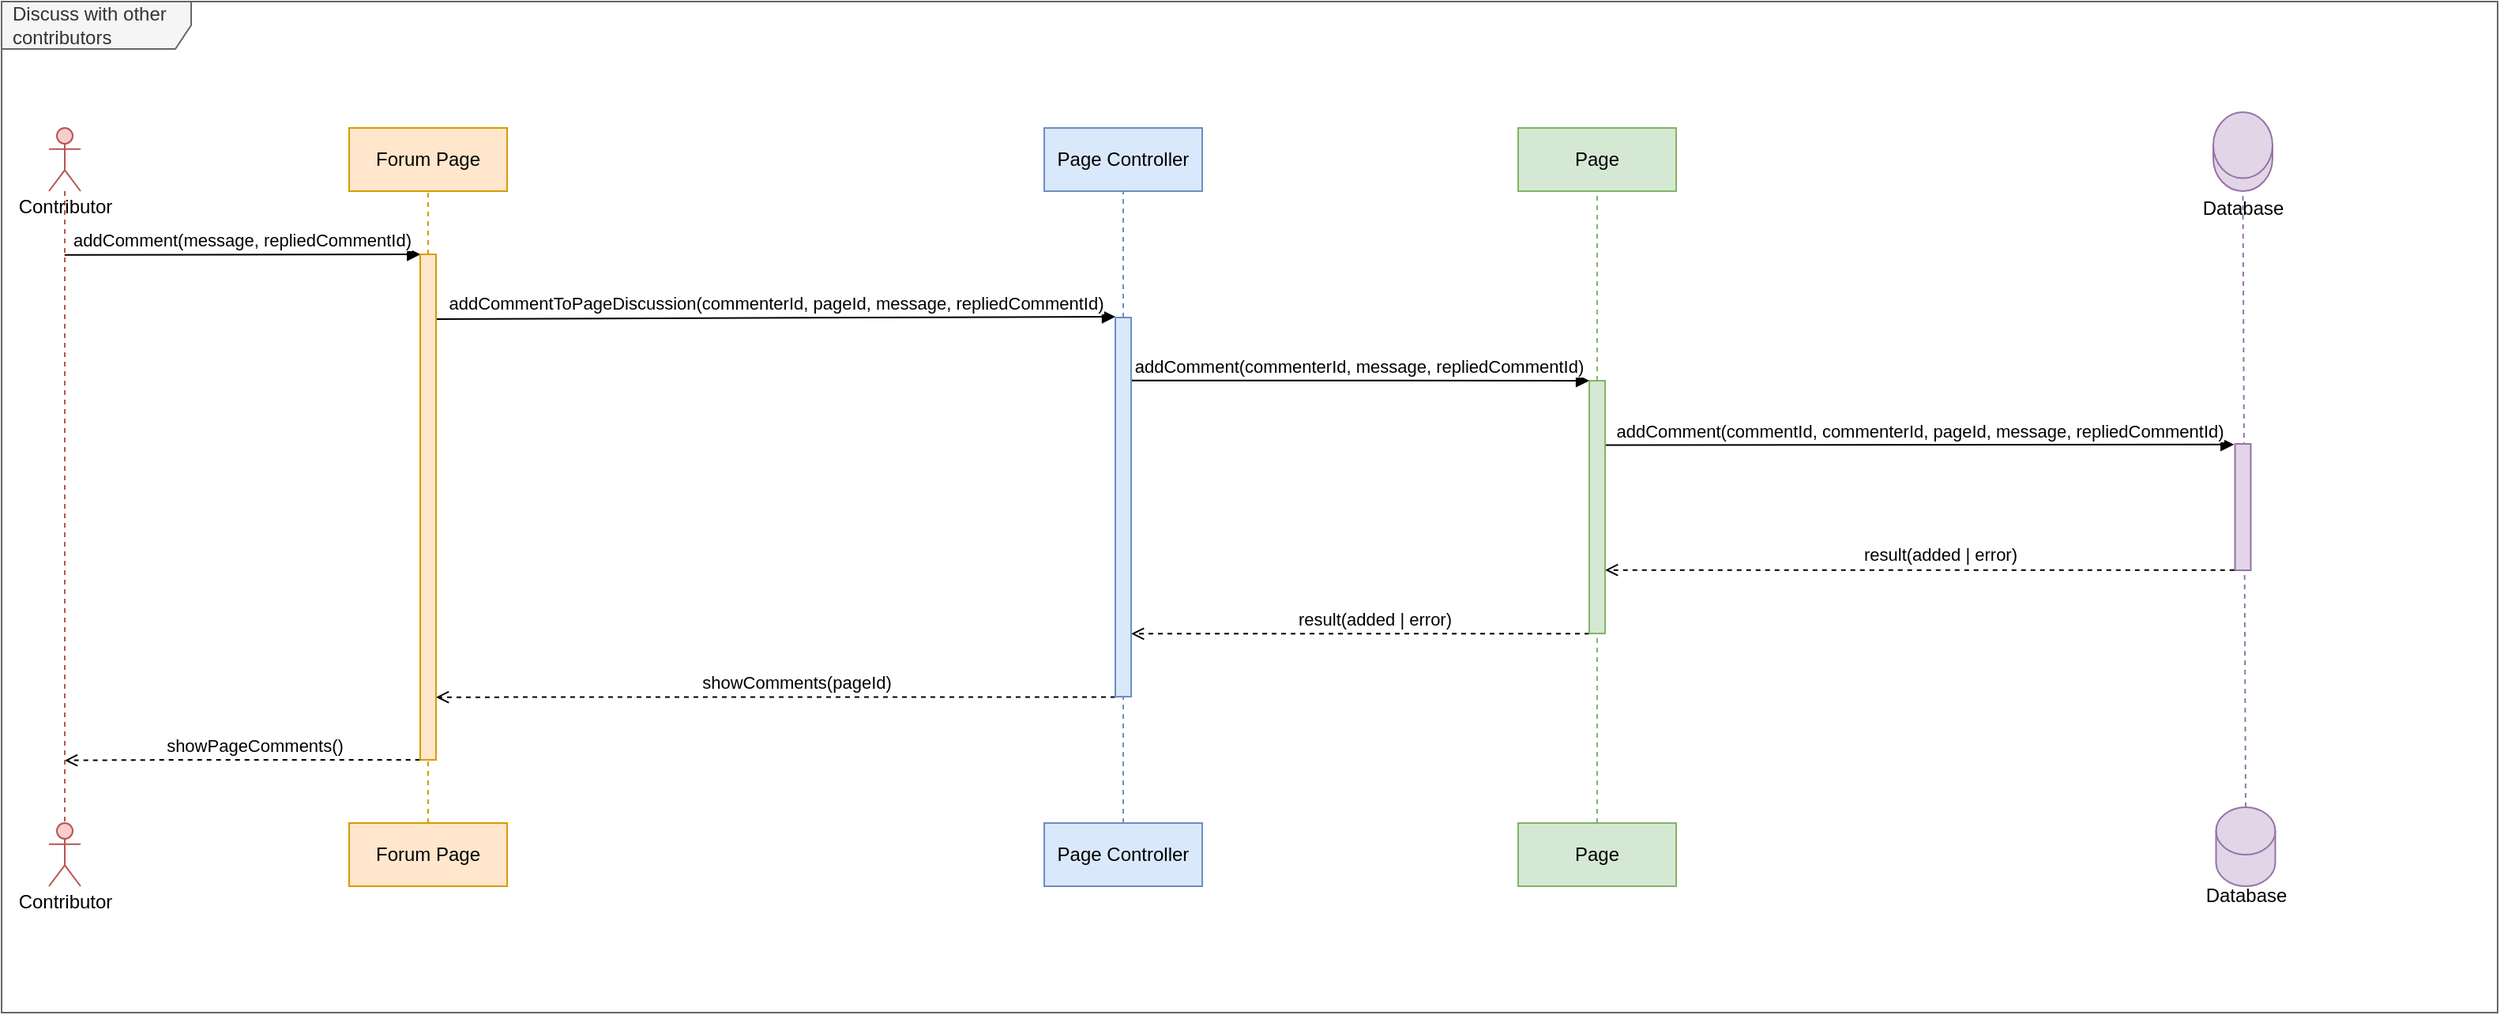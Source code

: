 <mxfile pages="7">
    <diagram id="9YUfMd6E4KthZk4kom6o" name="Basic">
        <mxGraphModel dx="1013" dy="893" grid="1" gridSize="10" guides="1" tooltips="1" connect="1" arrows="1" fold="1" page="1" pageScale="1" pageWidth="850" pageHeight="1100" math="0" shadow="0">
            <root>
                <mxCell id="0"/>
                <mxCell id="1" parent="0"/>
                <mxCell id="Al805DOzdkPpneg158_Z-1" value="Discuss with other contributors" style="shape=umlFrame;whiteSpace=wrap;html=1;width=120;height=30;boundedLbl=1;verticalAlign=middle;align=left;spacingLeft=5;fillColor=#f5f5f5;fontColor=#333333;strokeColor=#666666;" parent="1" vertex="1">
                    <mxGeometry x="40" y="40" width="1580" height="640" as="geometry"/>
                </mxCell>
                <mxCell id="Al805DOzdkPpneg158_Z-17" value="&lt;span style=&quot;color: rgb(0, 0, 0);&quot;&gt;addCommentToPageDiscussion(commenterId, pageId, message, repliedCommentId)&lt;/span&gt;" style="html=1;verticalAlign=bottom;endArrow=block;rounded=0;exitX=1.003;exitY=0.128;exitDx=0;exitDy=0;exitPerimeter=0;entryX=0.003;entryY=-0.002;entryDx=0;entryDy=0;entryPerimeter=0;" parent="1" source="Brh_mnJi5IMDe2LUyWTu-10" target="Brh_mnJi5IMDe2LUyWTu-18" edge="1">
                    <mxGeometry x="-0.002" relative="1" as="geometry">
                        <mxPoint x="244.83" y="240.32" as="sourcePoint"/>
                        <mxPoint x="395" y="240.32" as="targetPoint"/>
                        <mxPoint as="offset"/>
                    </mxGeometry>
                </mxCell>
                <mxCell id="Al805DOzdkPpneg158_Z-23" style="edgeStyle=none;rounded=0;orthogonalLoop=1;jettySize=auto;html=1;endArrow=open;endFill=0;dashed=1;exitX=-0.015;exitY=1;exitDx=0;exitDy=0;exitPerimeter=0;entryX=0.495;entryY=1.001;entryDx=0;entryDy=0;entryPerimeter=0;" parent="1" source="Brh_mnJi5IMDe2LUyWTu-10" target="Brh_mnJi5IMDe2LUyWTu-5" edge="1">
                    <mxGeometry relative="1" as="geometry">
                        <Array as="points">
                            <mxPoint x="150" y="520"/>
                        </Array>
                        <mxPoint x="80" y="520" as="targetPoint"/>
                        <mxPoint x="235.11" y="519.36" as="sourcePoint"/>
                    </mxGeometry>
                </mxCell>
                <mxCell id="Al805DOzdkPpneg158_Z-30" value="showPageComments()" style="edgeLabel;html=1;align=center;verticalAlign=bottom;resizable=0;points=[];" parent="Al805DOzdkPpneg158_Z-23" vertex="1" connectable="0">
                    <mxGeometry x="-0.06" y="-1" relative="1" as="geometry">
                        <mxPoint as="offset"/>
                    </mxGeometry>
                </mxCell>
                <mxCell id="f-mqI0CYQHJbRvDZa1W0-10" value="addComment(commenterId, message, repliedCommentId)" style="html=1;verticalAlign=bottom;endArrow=block;rounded=0;exitX=0.994;exitY=0.166;exitDx=0;exitDy=0;exitPerimeter=0;entryX=0.006;entryY=0;entryDx=0;entryDy=0;entryPerimeter=0;" parent="1" source="Brh_mnJi5IMDe2LUyWTu-18" target="Brh_mnJi5IMDe2LUyWTu-24" edge="1">
                    <mxGeometry x="-0.005" relative="1" as="geometry">
                        <mxPoint x="404.87" y="279.6" as="sourcePoint"/>
                        <mxPoint x="555.09" y="280.16" as="targetPoint"/>
                        <mxPoint as="offset"/>
                    </mxGeometry>
                </mxCell>
                <mxCell id="f-mqI0CYQHJbRvDZa1W0-16" value="" style="group;verticalAlign=top;spacingTop=36;" parent="1" vertex="1" connectable="0">
                    <mxGeometry x="1440" y="110" width="39.25" height="500" as="geometry"/>
                </mxCell>
                <mxCell id="f-mqI0CYQHJbRvDZa1W0-7" value="Database" style="shape=cylinder3;whiteSpace=wrap;html=1;boundedLbl=1;backgroundOutline=1;size=20.904;strokeColor=#9673A6;fillColor=#E1D5E7;verticalAlign=middle;spacingTop=36;" parent="f-mqI0CYQHJbRvDZa1W0-16" vertex="1">
                    <mxGeometry width="37.5" height="50" as="geometry"/>
                </mxCell>
                <mxCell id="f-mqI0CYQHJbRvDZa1W0-15" value="Database" style="shape=cylinder3;whiteSpace=wrap;html=1;boundedLbl=1;backgroundOutline=1;size=15;strokeColor=#9673A6;fillColor=#E1D5E7;spacingTop=36;" parent="f-mqI0CYQHJbRvDZa1W0-16" vertex="1">
                    <mxGeometry x="1.75" y="440" width="37.5" height="50" as="geometry"/>
                </mxCell>
                <mxCell id="f-mqI0CYQHJbRvDZa1W0-14" value="" style="endArrow=none;html=1;rounded=0;entryX=0.5;entryY=1;entryDx=0;entryDy=0;entryPerimeter=0;exitX=0.5;exitY=0;exitDx=0;exitDy=0;exitPerimeter=0;dashed=1;strokeColor=#9673A6;" parent="f-mqI0CYQHJbRvDZa1W0-16" source="f-mqI0CYQHJbRvDZa1W0-15" target="f-mqI0CYQHJbRvDZa1W0-7" edge="1">
                    <mxGeometry width="50" height="50" relative="1" as="geometry">
                        <mxPoint x="-191.25" y="200" as="sourcePoint"/>
                        <mxPoint x="-141.25" y="150" as="targetPoint"/>
                    </mxGeometry>
                </mxCell>
                <mxCell id="Al805DOzdkPpneg158_Z-13" value="" style="html=1;points=[];perimeter=orthogonalPerimeter;fillColor=#e1d5e7;strokeColor=#9673a6;" parent="f-mqI0CYQHJbRvDZa1W0-16" vertex="1">
                    <mxGeometry x="13.75" y="210" width="10" height="80" as="geometry"/>
                </mxCell>
                <mxCell id="hI0j3te1_Zp4ngGJVeRy-8" value="addComment(commentId,&amp;nbsp;&lt;span style=&quot;color: rgb(0, 0, 0);&quot;&gt;commenterId, pageId, message, repliedCommentId&lt;/span&gt;)" style="html=1;verticalAlign=bottom;endArrow=block;rounded=0;exitX=0.992;exitY=0.255;exitDx=0;exitDy=0;exitPerimeter=0;entryX=-0.062;entryY=0.005;entryDx=0;entryDy=0;entryPerimeter=0;" parent="1" source="Brh_mnJi5IMDe2LUyWTu-24" target="Al805DOzdkPpneg158_Z-13" edge="1">
                    <mxGeometry x="0.001" relative="1" as="geometry">
                        <mxPoint x="565.4" y="320.48" as="sourcePoint"/>
                        <mxPoint x="710" y="320" as="targetPoint"/>
                        <mxPoint as="offset"/>
                    </mxGeometry>
                </mxCell>
                <mxCell id="hI0j3te1_Zp4ngGJVeRy-9" style="rounded=0;orthogonalLoop=1;jettySize=auto;html=1;endArrow=open;endFill=0;dashed=1;exitX=-0.002;exitY=1.001;exitDx=0;exitDy=0;exitPerimeter=0;entryX=0.998;entryY=0.876;entryDx=0;entryDy=0;entryPerimeter=0;" parent="1" source="Brh_mnJi5IMDe2LUyWTu-18" target="Brh_mnJi5IMDe2LUyWTu-10" edge="1">
                    <mxGeometry relative="1" as="geometry">
                        <mxPoint x="245.06" y="480.32" as="targetPoint"/>
                        <mxPoint x="395.12" y="479.52" as="sourcePoint"/>
                    </mxGeometry>
                </mxCell>
                <mxCell id="hI0j3te1_Zp4ngGJVeRy-10" value="showComments(pageId)" style="edgeLabel;html=1;align=center;verticalAlign=bottom;resizable=0;points=[];" parent="hI0j3te1_Zp4ngGJVeRy-9" vertex="1" connectable="0">
                    <mxGeometry x="-0.06" y="-1" relative="1" as="geometry">
                        <mxPoint as="offset"/>
                    </mxGeometry>
                </mxCell>
                <mxCell id="hI0j3te1_Zp4ngGJVeRy-11" style="rounded=0;orthogonalLoop=1;jettySize=auto;html=1;endArrow=open;endFill=0;dashed=1;exitX=0;exitY=1.001;exitDx=0;exitDy=0;exitPerimeter=0;entryX=1.005;entryY=0.834;entryDx=0;entryDy=0;entryPerimeter=0;" parent="1" source="Brh_mnJi5IMDe2LUyWTu-24" target="Brh_mnJi5IMDe2LUyWTu-18" edge="1">
                    <mxGeometry relative="1" as="geometry">
                        <mxPoint x="404.96" y="440.16" as="targetPoint"/>
                        <mxPoint x="554.96" y="440" as="sourcePoint"/>
                    </mxGeometry>
                </mxCell>
                <mxCell id="hI0j3te1_Zp4ngGJVeRy-12" value="&lt;span style=&quot;color: rgb(0, 0, 0);&quot;&gt;result(added | error)&lt;/span&gt;" style="edgeLabel;html=1;align=center;verticalAlign=bottom;resizable=0;points=[];" parent="hI0j3te1_Zp4ngGJVeRy-11" vertex="1" connectable="0">
                    <mxGeometry x="-0.06" y="-1" relative="1" as="geometry">
                        <mxPoint as="offset"/>
                    </mxGeometry>
                </mxCell>
                <mxCell id="hI0j3te1_Zp4ngGJVeRy-13" style="rounded=0;orthogonalLoop=1;jettySize=auto;html=1;endArrow=open;endFill=0;dashed=1;exitX=-0.037;exitY=0.998;exitDx=0;exitDy=0;exitPerimeter=0;entryX=1.004;entryY=0.749;entryDx=0;entryDy=0;entryPerimeter=0;" parent="1" source="Al805DOzdkPpneg158_Z-13" target="Brh_mnJi5IMDe2LUyWTu-24" edge="1">
                    <mxGeometry relative="1" as="geometry">
                        <mxPoint x="564.85" y="400" as="targetPoint"/>
                        <mxPoint x="715" y="400" as="sourcePoint"/>
                    </mxGeometry>
                </mxCell>
                <mxCell id="hI0j3te1_Zp4ngGJVeRy-14" value="result(added | error)" style="edgeLabel;html=1;align=center;verticalAlign=bottom;resizable=0;points=[];" parent="hI0j3te1_Zp4ngGJVeRy-13" vertex="1" connectable="0">
                    <mxGeometry x="-0.06" y="-1" relative="1" as="geometry">
                        <mxPoint as="offset"/>
                    </mxGeometry>
                </mxCell>
                <mxCell id="RKpe-7u0rJ-MWehzNpvw-4" value="" style="group" parent="1" vertex="1" connectable="0">
                    <mxGeometry x="70" y="110" width="20" height="480" as="geometry"/>
                </mxCell>
                <mxCell id="Brh_mnJi5IMDe2LUyWTu-6" value="" style="group" parent="RKpe-7u0rJ-MWehzNpvw-4" vertex="1" connectable="0">
                    <mxGeometry y="10" width="20" height="480" as="geometry"/>
                </mxCell>
                <mxCell id="RKpe-7u0rJ-MWehzNpvw-3" value="" style="endArrow=none;html=1;rounded=0;entryX=0.5;entryY=0;entryDx=0;entryDy=0;entryPerimeter=0;dashed=1;strokeColor=#B85450;" parent="Brh_mnJi5IMDe2LUyWTu-6" source="Al805DOzdkPpneg158_Z-26" target="RKpe-7u0rJ-MWehzNpvw-2" edge="1">
                    <mxGeometry width="50" height="50" relative="1" as="geometry">
                        <mxPoint x="100" y="270" as="sourcePoint"/>
                        <mxPoint x="150" y="220" as="targetPoint"/>
                    </mxGeometry>
                </mxCell>
                <mxCell id="RKpe-7u0rJ-MWehzNpvw-2" value="Contributor" style="shape=umlActor;verticalLabelPosition=middle;verticalAlign=top;html=1;outlineConnect=0;strokeColor=light-dark(#B85450,#D7817E);fillColor=light-dark(#F8CECC,#512D2B);labelPosition=center;align=center;spacingTop=36;" parent="Brh_mnJi5IMDe2LUyWTu-6" vertex="1">
                    <mxGeometry y="440" width="20" height="40" as="geometry"/>
                </mxCell>
                <mxCell id="Al805DOzdkPpneg158_Z-26" value="Contributor" style="shape=umlActor;verticalLabelPosition=middle;verticalAlign=top;html=1;outlineConnect=0;strokeColor=light-dark(#B85450,#D7817E);fillColor=light-dark(#F8CECC,#512D2B);labelPosition=center;align=center;spacingTop=36;" parent="Brh_mnJi5IMDe2LUyWTu-6" vertex="1">
                    <mxGeometry width="20" height="40" as="geometry"/>
                </mxCell>
                <mxCell id="Brh_mnJi5IMDe2LUyWTu-5" value="&lt;span style=&quot;color: rgba(0, 0, 0, 0); font-family: monospace; font-size: 0px; text-align: start;&quot;&gt;%3CmxGraphModel%3E%3Croot%3E%3CmxCell%20id%3D%220%22%2F%3E%3CmxCell%20id%3D%221%22%20parent%3D%220%22%2F%3E%3CmxCell%20id%3D%222%22%20value%3D%22%5Bmessage%5D%22%20style%3D%22html%3D1%3BverticalAlign%3Dbottom%3BendArrow%3Dblock%3Brounded%3D0%3BexitX%3D0.983%3BexitY%3D0.126%3BexitDx%3D0%3BexitDy%3D0%3BexitPerimeter%3D0%3B%22%20edge%3D%221%22%20parent%3D%221%22%3E%3CmxGeometry%20x%3D%220.001%22%20relative%3D%221%22%20as%3D%22geometry%22%3E%3CmxPoint%20x%3D%22325%22%20y%3D%22240%22%20as%3D%22sourcePoint%22%2F%3E%3CmxPoint%20x%3D%22475%22%20y%3D%22240%22%20as%3D%22targetPoint%22%2F%3E%3CmxPoint%20as%3D%22offset%22%2F%3E%3C%2FmxGeometry%3E%3C%2FmxCell%3E%3C%2Froot%3E%3C%2FmxGraphModel%3E&lt;/span&gt;" style="html=1;points=[];perimeter=orthogonalPerimeter;fillColor=#FFE6CC00;strokeColor=#D79B0000;" parent="Brh_mnJi5IMDe2LUyWTu-6" vertex="1">
                    <mxGeometry x="5" y="80" width="10" height="320" as="geometry"/>
                </mxCell>
                <mxCell id="Brh_mnJi5IMDe2LUyWTu-4" value="addComment(message, repliedCommentId)" style="html=1;verticalAlign=bottom;endArrow=block;rounded=0;entryX=0.018;entryY=0;entryDx=0;entryDy=0;entryPerimeter=0;exitX=0.486;exitY=0.001;exitDx=0;exitDy=0;exitPerimeter=0;" parent="1" source="Brh_mnJi5IMDe2LUyWTu-5" target="Brh_mnJi5IMDe2LUyWTu-10" edge="1">
                    <mxGeometry x="-0.003" relative="1" as="geometry">
                        <mxPoint x="80" y="200" as="sourcePoint"/>
                        <mxPoint x="235.42" y="199.36" as="targetPoint"/>
                        <mxPoint as="offset"/>
                    </mxGeometry>
                </mxCell>
                <mxCell id="Brh_mnJi5IMDe2LUyWTu-12" value="" style="group" parent="1" vertex="1" connectable="0">
                    <mxGeometry x="260" y="120" width="100" height="560" as="geometry"/>
                </mxCell>
                <mxCell id="Brh_mnJi5IMDe2LUyWTu-7" value="Forum Page" style="rounded=0;whiteSpace=wrap;html=1;strokeColor=#D79B00;fillColor=#FFE6CC;" parent="Brh_mnJi5IMDe2LUyWTu-12" vertex="1">
                    <mxGeometry width="100" height="40" as="geometry"/>
                </mxCell>
                <mxCell id="Brh_mnJi5IMDe2LUyWTu-8" value="Forum Page" style="rounded=0;whiteSpace=wrap;html=1;strokeColor=#D79B00;fillColor=#FFE6CC;" parent="Brh_mnJi5IMDe2LUyWTu-12" vertex="1">
                    <mxGeometry y="440" width="100" height="40" as="geometry"/>
                </mxCell>
                <mxCell id="Brh_mnJi5IMDe2LUyWTu-9" value="" style="endArrow=none;html=1;rounded=0;entryX=0.5;entryY=1;entryDx=0;entryDy=0;exitX=0.5;exitY=0;exitDx=0;exitDy=0;strokeColor=#D79B00;dashed=1;" parent="Brh_mnJi5IMDe2LUyWTu-12" source="Brh_mnJi5IMDe2LUyWTu-10" target="Brh_mnJi5IMDe2LUyWTu-7" edge="1">
                    <mxGeometry width="50" height="50" relative="1" as="geometry">
                        <mxPoint x="40" y="500" as="sourcePoint"/>
                        <mxPoint x="90" y="450" as="targetPoint"/>
                    </mxGeometry>
                </mxCell>
                <mxCell id="Brh_mnJi5IMDe2LUyWTu-11" value="" style="endArrow=none;html=1;rounded=0;entryX=0.5;entryY=1;entryDx=0;entryDy=0;exitX=0.5;exitY=0;exitDx=0;exitDy=0;strokeColor=#D79B00;dashed=1;" parent="Brh_mnJi5IMDe2LUyWTu-12" source="Brh_mnJi5IMDe2LUyWTu-8" target="Brh_mnJi5IMDe2LUyWTu-10" edge="1">
                    <mxGeometry width="50" height="50" relative="1" as="geometry">
                        <mxPoint x="50" y="520" as="sourcePoint"/>
                        <mxPoint x="50" y="460" as="targetPoint"/>
                    </mxGeometry>
                </mxCell>
                <mxCell id="Brh_mnJi5IMDe2LUyWTu-10" value="&lt;span style=&quot;color: rgba(237, 237, 237, 0); font-family: monospace; font-size: 0px; text-align: start;&quot;&gt;%3CmxGraphModel%3E%3Croot%3E%3CmxCell%20id%3D%220%22%2F%3E%3CmxCell%20id%3D%221%22%20parent%3D%220%22%2F%3E%3CmxCell%20id%3D%222%22%20value%3D%22%5Bmessage%5D%22%20style%3D%22html%3D1%3BverticalAlign%3Dbottom%3BendArrow%3Dblock%3Brounded%3D0%3BexitX%3D0.983%3BexitY%3D0.126%3BexitDx%3D0%3BexitDy%3D0%3BexitPerimeter%3D0%3B%22%20edge%3D%221%22%20parent%3D%221%22%3E%3CmxGeometry%20x%3D%220.001%22%20relative%3D%221%22%20as%3D%22geometry%22%3E%3CmxPoint%20x%3D%22325%22%20y%3D%22240%22%20as%3D%22sourcePoint%22%2F%3E%3CmxPoint%20x%3D%22475%22%20y%3D%22240%22%20as%3D%22targetPoint%22%2F%3E%3CmxPoint%20as%3D%22offset%22%2F%3E%3C%2FmxGeometry%3E%3C%2FmxCell%3E%3C%2Froot%3E%3C%2FmxGraphModel%3E&lt;/span&gt;" style="html=1;points=[];perimeter=orthogonalPerimeter;fillColor=#ffe6cc;strokeColor=#d79b00;" parent="Brh_mnJi5IMDe2LUyWTu-12" vertex="1">
                    <mxGeometry x="45" y="80" width="10" height="320" as="geometry"/>
                </mxCell>
                <mxCell id="Brh_mnJi5IMDe2LUyWTu-13" value="" style="group" parent="1" vertex="1" connectable="0">
                    <mxGeometry x="700" y="120" width="100" height="560" as="geometry"/>
                </mxCell>
                <mxCell id="Brh_mnJi5IMDe2LUyWTu-14" value="Page Controller" style="rounded=0;whiteSpace=wrap;html=1;strokeColor=#6C8EBF;fillColor=#DAE8FC;" parent="Brh_mnJi5IMDe2LUyWTu-13" vertex="1">
                    <mxGeometry width="100" height="40" as="geometry"/>
                </mxCell>
                <mxCell id="Brh_mnJi5IMDe2LUyWTu-15" value="Page Controller" style="rounded=0;whiteSpace=wrap;html=1;strokeColor=#6C8EBF;fillColor=#DAE8FC;" parent="Brh_mnJi5IMDe2LUyWTu-13" vertex="1">
                    <mxGeometry y="440" width="100" height="40" as="geometry"/>
                </mxCell>
                <mxCell id="Brh_mnJi5IMDe2LUyWTu-16" value="" style="endArrow=none;html=1;rounded=0;entryX=0.5;entryY=1;entryDx=0;entryDy=0;exitX=0.5;exitY=0;exitDx=0;exitDy=0;strokeColor=#6C8EBF;dashed=1;" parent="Brh_mnJi5IMDe2LUyWTu-13" source="Brh_mnJi5IMDe2LUyWTu-18" target="Brh_mnJi5IMDe2LUyWTu-14" edge="1">
                    <mxGeometry width="50" height="50" relative="1" as="geometry">
                        <mxPoint x="40" y="500" as="sourcePoint"/>
                        <mxPoint x="90" y="450" as="targetPoint"/>
                    </mxGeometry>
                </mxCell>
                <mxCell id="Brh_mnJi5IMDe2LUyWTu-17" value="" style="endArrow=none;html=1;rounded=0;entryX=0.5;entryY=1;entryDx=0;entryDy=0;exitX=0.5;exitY=0;exitDx=0;exitDy=0;strokeColor=#6C8EBF;dashed=1;" parent="Brh_mnJi5IMDe2LUyWTu-13" source="Brh_mnJi5IMDe2LUyWTu-15" target="Brh_mnJi5IMDe2LUyWTu-18" edge="1">
                    <mxGeometry width="50" height="50" relative="1" as="geometry">
                        <mxPoint x="50" y="520" as="sourcePoint"/>
                        <mxPoint x="50" y="460" as="targetPoint"/>
                    </mxGeometry>
                </mxCell>
                <mxCell id="Brh_mnJi5IMDe2LUyWTu-18" value="&lt;span style=&quot;color: rgba(237, 237, 237, 0); font-family: monospace; font-size: 0px; text-align: start;&quot;&gt;%3CmxGraphModel%3E%3Croot%3E%3CmxCell%20id%3D%220%22%2F%3E%3CmxCell%20id%3D%221%22%20parent%3D%220%22%2F%3E%3CmxCell%20id%3D%222%22%20value%3D%22%5Bmessage%5D%22%20style%3D%22html%3D1%3BverticalAlign%3Dbottom%3BendArrow%3Dblock%3Brounded%3D0%3BexitX%3D0.983%3BexitY%3D0.126%3BexitDx%3D0%3BexitDy%3D0%3BexitPerimeter%3D0%3B%22%20edge%3D%221%22%20parent%3D%221%22%3E%3CmxGeometry%20x%3D%220.001%22%20relative%3D%221%22%20as%3D%22geometry%22%3E%3CmxPoint%20x%3D%22325%22%20y%3D%22240%22%20as%3D%22sourcePoint%22%2F%3E%3CmxPoint%20x%3D%22475%22%20y%3D%22240%22%20as%3D%22targetPoint%22%2F%3E%3CmxPoint%20as%3D%22offset%22%2F%3E%3C%2FmxGeometry%3E%3C%2FmxCell%3E%3C%2Froot%3E%3C%2FmxGraphModel%3E&lt;/span&gt;" style="html=1;points=[];perimeter=orthogonalPerimeter;fillColor=#DAE8FC;strokeColor=#6C8EBF;" parent="Brh_mnJi5IMDe2LUyWTu-13" vertex="1">
                    <mxGeometry x="45" y="120" width="10" height="240" as="geometry"/>
                </mxCell>
                <mxCell id="Brh_mnJi5IMDe2LUyWTu-19" value="" style="group" parent="1" vertex="1" connectable="0">
                    <mxGeometry x="1000" y="120" width="100" height="560" as="geometry"/>
                </mxCell>
                <mxCell id="Brh_mnJi5IMDe2LUyWTu-20" value="Page" style="rounded=0;whiteSpace=wrap;html=1;strokeColor=#82B366;fillColor=#D5E8D4;" parent="Brh_mnJi5IMDe2LUyWTu-19" vertex="1">
                    <mxGeometry width="100" height="40" as="geometry"/>
                </mxCell>
                <mxCell id="Brh_mnJi5IMDe2LUyWTu-21" value="Page" style="rounded=0;whiteSpace=wrap;html=1;strokeColor=#82B366;fillColor=#D5E8D4;" parent="Brh_mnJi5IMDe2LUyWTu-19" vertex="1">
                    <mxGeometry y="440" width="100" height="40" as="geometry"/>
                </mxCell>
                <mxCell id="Brh_mnJi5IMDe2LUyWTu-22" value="" style="endArrow=none;html=1;rounded=0;entryX=0.5;entryY=1;entryDx=0;entryDy=0;exitX=0.5;exitY=0;exitDx=0;exitDy=0;strokeColor=#82B366;dashed=1;" parent="Brh_mnJi5IMDe2LUyWTu-19" source="Brh_mnJi5IMDe2LUyWTu-24" target="Brh_mnJi5IMDe2LUyWTu-20" edge="1">
                    <mxGeometry width="50" height="50" relative="1" as="geometry">
                        <mxPoint x="40" y="500" as="sourcePoint"/>
                        <mxPoint x="90" y="450" as="targetPoint"/>
                    </mxGeometry>
                </mxCell>
                <mxCell id="Brh_mnJi5IMDe2LUyWTu-23" value="" style="endArrow=none;html=1;rounded=0;entryX=0.5;entryY=1;entryDx=0;entryDy=0;exitX=0.5;exitY=0;exitDx=0;exitDy=0;strokeColor=#82B366;dashed=1;" parent="Brh_mnJi5IMDe2LUyWTu-19" source="Brh_mnJi5IMDe2LUyWTu-21" target="Brh_mnJi5IMDe2LUyWTu-24" edge="1">
                    <mxGeometry width="50" height="50" relative="1" as="geometry">
                        <mxPoint x="50" y="520" as="sourcePoint"/>
                        <mxPoint x="50" y="460" as="targetPoint"/>
                    </mxGeometry>
                </mxCell>
                <mxCell id="Brh_mnJi5IMDe2LUyWTu-24" value="&lt;span style=&quot;color: rgba(237, 237, 237, 0); font-family: monospace; font-size: 0px; text-align: start;&quot;&gt;%3CmxGraphModel%3E%3Croot%3E%3CmxCell%20id%3D%220%22%2F%3E%3CmxCell%20id%3D%221%22%20parent%3D%220%22%2F%3E%3CmxCell%20id%3D%222%22%20value%3D%22%5Bmessage%5D%22%20style%3D%22html%3D1%3BverticalAlign%3Dbottom%3BendArrow%3Dblock%3Brounded%3D0%3BexitX%3D0.983%3BexitY%3D0.126%3BexitDx%3D0%3BexitDy%3D0%3BexitPerimeter%3D0%3B%22%20edge%3D%221%22%20parent%3D%221%22%3E%3CmxGeometry%20x%3D%220.001%22%20relative%3D%221%22%20as%3D%22geometry%22%3E%3CmxPoint%20x%3D%22325%22%20y%3D%22240%22%20as%3D%22sourcePoint%22%2F%3E%3CmxPoint%20x%3D%22475%22%20y%3D%22240%22%20as%3D%22targetPoint%22%2F%3E%3CmxPoint%20as%3D%22offset%22%2F%3E%3C%2FmxGeometry%3E%3C%2FmxCell%3E%3C%2Froot%3E%3C%2FmxGraphModel%3E&lt;/span&gt;" style="html=1;points=[];perimeter=orthogonalPerimeter;fillColor=#D5E8D4;strokeColor=#82B366;" parent="Brh_mnJi5IMDe2LUyWTu-19" vertex="1">
                    <mxGeometry x="45" y="160" width="10" height="160" as="geometry"/>
                </mxCell>
            </root>
        </mxGraphModel>
    </diagram>
    <diagram name="Self Loops" id="LiElEN3oWiDO9pWh5KYw">
        <mxGraphModel dx="579" dy="402" grid="1" gridSize="10" guides="1" tooltips="1" connect="1" arrows="1" fold="1" page="1" pageScale="1" pageWidth="850" pageHeight="1100" math="0" shadow="0">
            <root>
                <mxCell id="mJ60ytqAAx1X_pMdLTKa-0"/>
                <mxCell id="mJ60ytqAAx1X_pMdLTKa-1" parent="mJ60ytqAAx1X_pMdLTKa-0"/>
                <mxCell id="I6yM09CKQB9qnqhZAWwM-0" value="[use case name]" style="shape=umlFrame;whiteSpace=wrap;html=1;width=120;height=30;boundedLbl=1;verticalAlign=middle;align=left;spacingLeft=5;fillColor=#f5f5f5;fontColor=#333333;strokeColor=#666666;" parent="mJ60ytqAAx1X_pMdLTKa-1" vertex="1">
                    <mxGeometry x="40" y="40" width="760" height="680" as="geometry"/>
                </mxCell>
                <mxCell id="I6yM09CKQB9qnqhZAWwM-1" value="[message]" style="html=1;verticalAlign=bottom;endArrow=block;rounded=0;exitX=1;exitY=0.112;exitDx=0;exitDy=0;exitPerimeter=0;entryX=0.003;entryY=-0.002;entryDx=0;entryDy=0;entryPerimeter=0;" parent="mJ60ytqAAx1X_pMdLTKa-1" source="I6yM09CKQB9qnqhZAWwM-29" target="I6yM09CKQB9qnqhZAWwM-35" edge="1">
                    <mxGeometry x="0.004" relative="1" as="geometry">
                        <mxPoint x="244.83" y="280.32" as="sourcePoint"/>
                        <mxPoint x="395" y="280.32" as="targetPoint"/>
                        <mxPoint as="offset"/>
                    </mxGeometry>
                </mxCell>
                <mxCell id="I6yM09CKQB9qnqhZAWwM-2" style="edgeStyle=none;rounded=0;orthogonalLoop=1;jettySize=auto;html=1;endArrow=open;endFill=0;dashed=1;exitX=-0.015;exitY=1;exitDx=0;exitDy=0;exitPerimeter=0;entryX=0.495;entryY=1.001;entryDx=0;entryDy=0;entryPerimeter=0;" parent="mJ60ytqAAx1X_pMdLTKa-1" source="I6yM09CKQB9qnqhZAWwM-29" target="I6yM09CKQB9qnqhZAWwM-22" edge="1">
                    <mxGeometry relative="1" as="geometry">
                        <Array as="points">
                            <mxPoint x="150" y="560"/>
                        </Array>
                        <mxPoint x="80" y="560" as="targetPoint"/>
                        <mxPoint x="235.11" y="559.36" as="sourcePoint"/>
                    </mxGeometry>
                </mxCell>
                <mxCell id="I6yM09CKQB9qnqhZAWwM-3" value="[message]" style="edgeLabel;html=1;align=center;verticalAlign=bottom;resizable=0;points=[];" parent="I6yM09CKQB9qnqhZAWwM-2" vertex="1" connectable="0">
                    <mxGeometry x="-0.06" y="-1" relative="1" as="geometry">
                        <mxPoint as="offset"/>
                    </mxGeometry>
                </mxCell>
                <mxCell id="I6yM09CKQB9qnqhZAWwM-4" value="[message]" style="html=1;verticalAlign=bottom;endArrow=block;rounded=0;exitX=1;exitY=0.286;exitDx=0;exitDy=0;exitPerimeter=0;entryX=0.006;entryY=0;entryDx=0;entryDy=0;entryPerimeter=0;" parent="mJ60ytqAAx1X_pMdLTKa-1" source="I6yM09CKQB9qnqhZAWwM-35" target="I6yM09CKQB9qnqhZAWwM-41" edge="1">
                    <mxGeometry x="0.001" relative="1" as="geometry">
                        <mxPoint x="404.87" y="319.6" as="sourcePoint"/>
                        <mxPoint x="555.09" y="320.16" as="targetPoint"/>
                        <mxPoint as="offset"/>
                    </mxGeometry>
                </mxCell>
                <mxCell id="I6yM09CKQB9qnqhZAWwM-5" value="" style="group;verticalAlign=top;spacingTop=36;" parent="mJ60ytqAAx1X_pMdLTKa-1" vertex="1" connectable="0">
                    <mxGeometry x="700" y="150" width="39.25" height="500" as="geometry"/>
                </mxCell>
                <mxCell id="I6yM09CKQB9qnqhZAWwM-7" value="Database" style="shape=cylinder3;whiteSpace=wrap;html=1;boundedLbl=1;backgroundOutline=1;size=15;strokeColor=#9673A6;fillColor=#E1D5E7;spacingTop=36;" parent="I6yM09CKQB9qnqhZAWwM-5" vertex="1">
                    <mxGeometry x="1.75" y="440" width="37.5" height="50" as="geometry"/>
                </mxCell>
                <mxCell id="I6yM09CKQB9qnqhZAWwM-9" value="" style="html=1;points=[];perimeter=orthogonalPerimeter;fillColor=#e1d5e7;strokeColor=#9673a6;" parent="I6yM09CKQB9qnqhZAWwM-5" vertex="1">
                    <mxGeometry x="13.75" y="210" width="10" height="80" as="geometry"/>
                </mxCell>
                <mxCell id="I6yM09CKQB9qnqhZAWwM-10" value="[message]" style="html=1;verticalAlign=bottom;endArrow=block;rounded=0;exitX=0.992;exitY=0.255;exitDx=0;exitDy=0;exitPerimeter=0;entryX=-0.062;entryY=0.005;entryDx=0;entryDy=0;entryPerimeter=0;" parent="mJ60ytqAAx1X_pMdLTKa-1" source="I6yM09CKQB9qnqhZAWwM-41" target="I6yM09CKQB9qnqhZAWwM-9" edge="1">
                    <mxGeometry x="0.001" relative="1" as="geometry">
                        <mxPoint x="565.4" y="360.48" as="sourcePoint"/>
                        <mxPoint x="710" y="360" as="targetPoint"/>
                        <mxPoint as="offset"/>
                    </mxGeometry>
                </mxCell>
                <mxCell id="I6yM09CKQB9qnqhZAWwM-11" style="rounded=0;orthogonalLoop=1;jettySize=auto;html=1;endArrow=open;endFill=0;dashed=1;exitX=-0.002;exitY=1.001;exitDx=0;exitDy=0;exitPerimeter=0;entryX=1.001;entryY=0.889;entryDx=0;entryDy=0;entryPerimeter=0;" parent="mJ60ytqAAx1X_pMdLTKa-1" source="I6yM09CKQB9qnqhZAWwM-35" target="I6yM09CKQB9qnqhZAWwM-29" edge="1">
                    <mxGeometry relative="1" as="geometry">
                        <mxPoint x="245.06" y="520.32" as="targetPoint"/>
                        <mxPoint x="395.12" y="519.52" as="sourcePoint"/>
                    </mxGeometry>
                </mxCell>
                <mxCell id="I6yM09CKQB9qnqhZAWwM-12" value="[message]" style="edgeLabel;html=1;align=center;verticalAlign=bottom;resizable=0;points=[];" parent="I6yM09CKQB9qnqhZAWwM-11" vertex="1" connectable="0">
                    <mxGeometry x="-0.06" y="-1" relative="1" as="geometry">
                        <mxPoint as="offset"/>
                    </mxGeometry>
                </mxCell>
                <mxCell id="I6yM09CKQB9qnqhZAWwM-13" style="rounded=0;orthogonalLoop=1;jettySize=auto;html=1;endArrow=open;endFill=0;dashed=1;exitX=0;exitY=1.001;exitDx=0;exitDy=0;exitPerimeter=0;entryX=1;entryY=0.857;entryDx=0;entryDy=0;entryPerimeter=0;" parent="mJ60ytqAAx1X_pMdLTKa-1" source="I6yM09CKQB9qnqhZAWwM-41" target="I6yM09CKQB9qnqhZAWwM-35" edge="1">
                    <mxGeometry relative="1" as="geometry">
                        <mxPoint x="404.96" y="480.16" as="targetPoint"/>
                        <mxPoint x="554.96" y="480" as="sourcePoint"/>
                    </mxGeometry>
                </mxCell>
                <mxCell id="I6yM09CKQB9qnqhZAWwM-14" value="[message]" style="edgeLabel;html=1;align=center;verticalAlign=bottom;resizable=0;points=[];" parent="I6yM09CKQB9qnqhZAWwM-13" vertex="1" connectable="0">
                    <mxGeometry x="-0.06" y="-1" relative="1" as="geometry">
                        <mxPoint as="offset"/>
                    </mxGeometry>
                </mxCell>
                <mxCell id="I6yM09CKQB9qnqhZAWwM-15" style="rounded=0;orthogonalLoop=1;jettySize=auto;html=1;endArrow=open;endFill=0;dashed=1;exitX=-0.037;exitY=0.998;exitDx=0;exitDy=0;exitPerimeter=0;entryX=1.004;entryY=0.749;entryDx=0;entryDy=0;entryPerimeter=0;" parent="mJ60ytqAAx1X_pMdLTKa-1" source="I6yM09CKQB9qnqhZAWwM-9" target="I6yM09CKQB9qnqhZAWwM-41" edge="1">
                    <mxGeometry relative="1" as="geometry">
                        <mxPoint x="564.85" y="440" as="targetPoint"/>
                        <mxPoint x="715" y="440" as="sourcePoint"/>
                    </mxGeometry>
                </mxCell>
                <mxCell id="I6yM09CKQB9qnqhZAWwM-16" value="[message]" style="edgeLabel;html=1;align=center;verticalAlign=bottom;resizable=0;points=[];" parent="I6yM09CKQB9qnqhZAWwM-15" vertex="1" connectable="0">
                    <mxGeometry x="-0.06" y="-1" relative="1" as="geometry">
                        <mxPoint as="offset"/>
                    </mxGeometry>
                </mxCell>
                <mxCell id="I6yM09CKQB9qnqhZAWwM-17" value="" style="group" parent="mJ60ytqAAx1X_pMdLTKa-1" vertex="1" connectable="0">
                    <mxGeometry x="70" y="150" width="20" height="480" as="geometry"/>
                </mxCell>
                <mxCell id="I6yM09CKQB9qnqhZAWwM-18" value="" style="group" parent="I6yM09CKQB9qnqhZAWwM-17" vertex="1" connectable="0">
                    <mxGeometry y="10" width="20" height="480" as="geometry"/>
                </mxCell>
                <mxCell id="I6yM09CKQB9qnqhZAWwM-20" value="[Actor]" style="shape=umlActor;verticalLabelPosition=middle;verticalAlign=top;html=1;outlineConnect=0;strokeColor=light-dark(#B85450,#D7817E);fillColor=light-dark(#F8CECC,#512D2B);labelPosition=center;align=center;spacingTop=36;" parent="I6yM09CKQB9qnqhZAWwM-18" vertex="1">
                    <mxGeometry y="440" width="20" height="40" as="geometry"/>
                </mxCell>
                <mxCell id="I6yM09CKQB9qnqhZAWwM-22" value="&lt;span style=&quot;color: rgba(0, 0, 0, 0); font-family: monospace; font-size: 0px; text-align: start;&quot;&gt;%3CmxGraphModel%3E%3Croot%3E%3CmxCell%20id%3D%220%22%2F%3E%3CmxCell%20id%3D%221%22%20parent%3D%220%22%2F%3E%3CmxCell%20id%3D%222%22%20value%3D%22%5Bmessage%5D%22%20style%3D%22html%3D1%3BverticalAlign%3Dbottom%3BendArrow%3Dblock%3Brounded%3D0%3BexitX%3D0.983%3BexitY%3D0.126%3BexitDx%3D0%3BexitDy%3D0%3BexitPerimeter%3D0%3B%22%20edge%3D%221%22%20parent%3D%221%22%3E%3CmxGeometry%20x%3D%220.001%22%20relative%3D%221%22%20as%3D%22geometry%22%3E%3CmxPoint%20x%3D%22325%22%20y%3D%22240%22%20as%3D%22sourcePoint%22%2F%3E%3CmxPoint%20x%3D%22475%22%20y%3D%22240%22%20as%3D%22targetPoint%22%2F%3E%3CmxPoint%20as%3D%22offset%22%2F%3E%3C%2FmxGeometry%3E%3C%2FmxCell%3E%3C%2Froot%3E%3C%2FmxGraphModel%3E&lt;/span&gt;" style="html=1;points=[];perimeter=orthogonalPerimeter;fillColor=#FFE6CC00;strokeColor=#D79B0000;" parent="I6yM09CKQB9qnqhZAWwM-18" vertex="1">
                    <mxGeometry x="5" y="40" width="10" height="360" as="geometry"/>
                </mxCell>
                <mxCell id="I6yM09CKQB9qnqhZAWwM-23" value="[message]" style="html=1;verticalAlign=bottom;endArrow=block;rounded=0;entryX=0.018;entryY=0;entryDx=0;entryDy=0;entryPerimeter=0;exitX=0.488;exitY=0.002;exitDx=0;exitDy=0;exitPerimeter=0;" parent="mJ60ytqAAx1X_pMdLTKa-1" source="I6yM09CKQB9qnqhZAWwM-22" target="I6yM09CKQB9qnqhZAWwM-29" edge="1">
                    <mxGeometry x="0.001" relative="1" as="geometry">
                        <mxPoint x="80" y="240" as="sourcePoint"/>
                        <mxPoint x="235.42" y="239.36" as="targetPoint"/>
                        <mxPoint as="offset"/>
                    </mxGeometry>
                </mxCell>
                <mxCell id="I6yM09CKQB9qnqhZAWwM-24" value="" style="group" parent="mJ60ytqAAx1X_pMdLTKa-1" vertex="1" connectable="0">
                    <mxGeometry x="190" y="160" width="100" height="560" as="geometry"/>
                </mxCell>
                <mxCell id="I6yM09CKQB9qnqhZAWwM-26" value="[View]" style="rounded=0;whiteSpace=wrap;html=1;strokeColor=#D79B00;fillColor=#FFE6CC;" parent="I6yM09CKQB9qnqhZAWwM-24" vertex="1">
                    <mxGeometry y="440" width="100" height="40" as="geometry"/>
                </mxCell>
                <mxCell id="I6yM09CKQB9qnqhZAWwM-28" value="" style="endArrow=none;html=1;rounded=0;entryX=0.5;entryY=1;entryDx=0;entryDy=0;exitX=0.5;exitY=0;exitDx=0;exitDy=0;strokeColor=#D79B00;dashed=1;" parent="I6yM09CKQB9qnqhZAWwM-24" source="I6yM09CKQB9qnqhZAWwM-26" target="I6yM09CKQB9qnqhZAWwM-29" edge="1">
                    <mxGeometry width="50" height="50" relative="1" as="geometry">
                        <mxPoint x="50" y="520" as="sourcePoint"/>
                        <mxPoint x="50" y="460" as="targetPoint"/>
                    </mxGeometry>
                </mxCell>
                <mxCell id="I6yM09CKQB9qnqhZAWwM-29" value="&lt;span style=&quot;color: rgba(237, 237, 237, 0); font-family: monospace; font-size: 0px; text-align: start;&quot;&gt;%3CmxGraphModel%3E%3Croot%3E%3CmxCell%20id%3D%220%22%2F%3E%3CmxCell%20id%3D%221%22%20parent%3D%220%22%2F%3E%3CmxCell%20id%3D%222%22%20value%3D%22%5Bmessage%5D%22%20style%3D%22html%3D1%3BverticalAlign%3Dbottom%3BendArrow%3Dblock%3Brounded%3D0%3BexitX%3D0.983%3BexitY%3D0.126%3BexitDx%3D0%3BexitDy%3D0%3BexitPerimeter%3D0%3B%22%20edge%3D%221%22%20parent%3D%221%22%3E%3CmxGeometry%20x%3D%220.001%22%20relative%3D%221%22%20as%3D%22geometry%22%3E%3CmxPoint%20x%3D%22325%22%20y%3D%22240%22%20as%3D%22sourcePoint%22%2F%3E%3CmxPoint%20x%3D%22475%22%20y%3D%22240%22%20as%3D%22targetPoint%22%2F%3E%3CmxPoint%20as%3D%22offset%22%2F%3E%3C%2FmxGeometry%3E%3C%2FmxCell%3E%3C%2Froot%3E%3C%2FmxGraphModel%3E&lt;/span&gt;" style="html=1;points=[];perimeter=orthogonalPerimeter;fillColor=#ffe6cc;strokeColor=#d79b00;" parent="I6yM09CKQB9qnqhZAWwM-24" vertex="1">
                    <mxGeometry x="45" y="40" width="10" height="360" as="geometry"/>
                </mxCell>
                <mxCell id="I6yM09CKQB9qnqhZAWwM-30" value="" style="group" parent="mJ60ytqAAx1X_pMdLTKa-1" vertex="1" connectable="0">
                    <mxGeometry x="350" y="160" width="100" height="560" as="geometry"/>
                </mxCell>
                <mxCell id="I6yM09CKQB9qnqhZAWwM-32" value="[Controller]" style="rounded=0;whiteSpace=wrap;html=1;strokeColor=#6C8EBF;fillColor=#DAE8FC;" parent="I6yM09CKQB9qnqhZAWwM-30" vertex="1">
                    <mxGeometry y="440" width="100" height="40" as="geometry"/>
                </mxCell>
                <mxCell id="I6yM09CKQB9qnqhZAWwM-34" value="" style="endArrow=none;html=1;rounded=0;entryX=0.5;entryY=1;entryDx=0;entryDy=0;exitX=0.5;exitY=0;exitDx=0;exitDy=0;strokeColor=#6C8EBF;dashed=1;" parent="I6yM09CKQB9qnqhZAWwM-30" source="I6yM09CKQB9qnqhZAWwM-32" target="I6yM09CKQB9qnqhZAWwM-35" edge="1">
                    <mxGeometry width="50" height="50" relative="1" as="geometry">
                        <mxPoint x="50" y="520" as="sourcePoint"/>
                        <mxPoint x="50" y="460" as="targetPoint"/>
                    </mxGeometry>
                </mxCell>
                <mxCell id="I6yM09CKQB9qnqhZAWwM-35" value="&lt;span style=&quot;color: rgba(237, 237, 237, 0); font-family: monospace; font-size: 0px; text-align: start;&quot;&gt;%3CmxGraphModel%3E%3Croot%3E%3CmxCell%20id%3D%220%22%2F%3E%3CmxCell%20id%3D%221%22%20parent%3D%220%22%2F%3E%3CmxCell%20id%3D%222%22%20value%3D%22%5Bmessage%5D%22%20style%3D%22html%3D1%3BverticalAlign%3Dbottom%3BendArrow%3Dblock%3Brounded%3D0%3BexitX%3D0.983%3BexitY%3D0.126%3BexitDx%3D0%3BexitDy%3D0%3BexitPerimeter%3D0%3B%22%20edge%3D%221%22%20parent%3D%221%22%3E%3CmxGeometry%20x%3D%220.001%22%20relative%3D%221%22%20as%3D%22geometry%22%3E%3CmxPoint%20x%3D%22325%22%20y%3D%22240%22%20as%3D%22sourcePoint%22%2F%3E%3CmxPoint%20x%3D%22475%22%20y%3D%22240%22%20as%3D%22targetPoint%22%2F%3E%3CmxPoint%20as%3D%22offset%22%2F%3E%3C%2FmxGeometry%3E%3C%2FmxCell%3E%3C%2Froot%3E%3C%2FmxGraphModel%3E&lt;/span&gt;" style="html=1;points=[];perimeter=orthogonalPerimeter;fillColor=#DAE8FC;strokeColor=#6C8EBF;" parent="I6yM09CKQB9qnqhZAWwM-30" vertex="1">
                    <mxGeometry x="45" y="80" width="10" height="280" as="geometry"/>
                </mxCell>
                <mxCell id="2bXyMi_gw9HklYWOTqcA-0" value="" style="html=1;points=[];perimeter=orthogonalPerimeter;fillColor=#DAE8FC;strokeColor=#6C8EBF;" parent="I6yM09CKQB9qnqhZAWwM-30" vertex="1">
                    <mxGeometry x="50" y="108" width="10" height="40" as="geometry"/>
                </mxCell>
                <mxCell id="2bXyMi_gw9HklYWOTqcA-1" value="[self loops message]" style="edgeStyle=orthogonalEdgeStyle;html=1;align=left;spacingLeft=2;endArrow=block;rounded=0;entryX=1;entryY=0;" parent="I6yM09CKQB9qnqhZAWwM-30" target="2bXyMi_gw9HklYWOTqcA-0" edge="1">
                    <mxGeometry x="-0.009" relative="1" as="geometry">
                        <mxPoint x="55" y="98" as="sourcePoint"/>
                        <Array as="points">
                            <mxPoint x="80" y="98"/>
                            <mxPoint x="80" y="108"/>
                        </Array>
                        <mxPoint as="offset"/>
                    </mxGeometry>
                </mxCell>
                <mxCell id="I6yM09CKQB9qnqhZAWwM-36" value="" style="group" parent="mJ60ytqAAx1X_pMdLTKa-1" vertex="1" connectable="0">
                    <mxGeometry x="510" y="160" width="100" height="560" as="geometry"/>
                </mxCell>
                <mxCell id="I6yM09CKQB9qnqhZAWwM-38" value="[Model]" style="rounded=0;whiteSpace=wrap;html=1;strokeColor=#82B366;fillColor=#D5E8D4;" parent="I6yM09CKQB9qnqhZAWwM-36" vertex="1">
                    <mxGeometry y="440" width="100" height="40" as="geometry"/>
                </mxCell>
                <mxCell id="I6yM09CKQB9qnqhZAWwM-40" value="" style="endArrow=none;html=1;rounded=0;entryX=0.5;entryY=1;entryDx=0;entryDy=0;exitX=0.5;exitY=0;exitDx=0;exitDy=0;strokeColor=#82B366;dashed=1;" parent="I6yM09CKQB9qnqhZAWwM-36" source="I6yM09CKQB9qnqhZAWwM-38" target="I6yM09CKQB9qnqhZAWwM-41" edge="1">
                    <mxGeometry width="50" height="50" relative="1" as="geometry">
                        <mxPoint x="50" y="520" as="sourcePoint"/>
                        <mxPoint x="50" y="460" as="targetPoint"/>
                    </mxGeometry>
                </mxCell>
                <mxCell id="I6yM09CKQB9qnqhZAWwM-41" value="&lt;span style=&quot;color: rgba(237, 237, 237, 0); font-family: monospace; font-size: 0px; text-align: start;&quot;&gt;%3CmxGraphModel%3E%3Croot%3E%3CmxCell%20id%3D%220%22%2F%3E%3CmxCell%20id%3D%221%22%20parent%3D%220%22%2F%3E%3CmxCell%20id%3D%222%22%20value%3D%22%5Bmessage%5D%22%20style%3D%22html%3D1%3BverticalAlign%3Dbottom%3BendArrow%3Dblock%3Brounded%3D0%3BexitX%3D0.983%3BexitY%3D0.126%3BexitDx%3D0%3BexitDy%3D0%3BexitPerimeter%3D0%3B%22%20edge%3D%221%22%20parent%3D%221%22%3E%3CmxGeometry%20x%3D%220.001%22%20relative%3D%221%22%20as%3D%22geometry%22%3E%3CmxPoint%20x%3D%22325%22%20y%3D%22240%22%20as%3D%22sourcePoint%22%2F%3E%3CmxPoint%20x%3D%22475%22%20y%3D%22240%22%20as%3D%22targetPoint%22%2F%3E%3CmxPoint%20as%3D%22offset%22%2F%3E%3C%2FmxGeometry%3E%3C%2FmxCell%3E%3C%2Froot%3E%3C%2FmxGraphModel%3E&lt;/span&gt;" style="html=1;points=[];perimeter=orthogonalPerimeter;fillColor=#D5E8D4;strokeColor=#82B366;" parent="I6yM09CKQB9qnqhZAWwM-36" vertex="1">
                    <mxGeometry x="45" y="160" width="10" height="160" as="geometry"/>
                </mxCell>
                <mxCell id="I6yM09CKQB9qnqhZAWwM-21" value="[Actor]" style="shape=umlActor;verticalLabelPosition=middle;verticalAlign=top;html=1;outlineConnect=0;strokeColor=light-dark(#B85450,#D7817E);fillColor=light-dark(#F8CECC,#512D2B);labelPosition=center;align=center;spacingTop=36;" parent="mJ60ytqAAx1X_pMdLTKa-1" vertex="1">
                    <mxGeometry x="70" y="120" width="20" height="40" as="geometry"/>
                </mxCell>
                <mxCell id="I6yM09CKQB9qnqhZAWwM-19" value="" style="endArrow=none;html=1;rounded=0;entryX=0.5;entryY=0;entryDx=0;entryDy=0;entryPerimeter=0;dashed=1;strokeColor=#B85450;" parent="mJ60ytqAAx1X_pMdLTKa-1" source="I6yM09CKQB9qnqhZAWwM-21" target="I6yM09CKQB9qnqhZAWwM-20" edge="1">
                    <mxGeometry width="50" height="50" relative="1" as="geometry">
                        <mxPoint x="170" y="430" as="sourcePoint"/>
                        <mxPoint x="220" y="380" as="targetPoint"/>
                    </mxGeometry>
                </mxCell>
                <mxCell id="I6yM09CKQB9qnqhZAWwM-25" value="[View]" style="rounded=0;whiteSpace=wrap;html=1;strokeColor=#D79B00;fillColor=#FFE6CC;" parent="mJ60ytqAAx1X_pMdLTKa-1" vertex="1">
                    <mxGeometry x="190" y="120" width="100" height="40" as="geometry"/>
                </mxCell>
                <mxCell id="I6yM09CKQB9qnqhZAWwM-27" value="" style="endArrow=none;html=1;rounded=0;entryX=0.5;entryY=1;entryDx=0;entryDy=0;exitX=0.5;exitY=0;exitDx=0;exitDy=0;strokeColor=#D79B00;dashed=1;" parent="mJ60ytqAAx1X_pMdLTKa-1" source="I6yM09CKQB9qnqhZAWwM-29" target="I6yM09CKQB9qnqhZAWwM-25" edge="1">
                    <mxGeometry width="50" height="50" relative="1" as="geometry">
                        <mxPoint x="230" y="660" as="sourcePoint"/>
                        <mxPoint x="280" y="610" as="targetPoint"/>
                    </mxGeometry>
                </mxCell>
                <mxCell id="I6yM09CKQB9qnqhZAWwM-31" value="[Controller]" style="rounded=0;whiteSpace=wrap;html=1;strokeColor=#6C8EBF;fillColor=#DAE8FC;" parent="mJ60ytqAAx1X_pMdLTKa-1" vertex="1">
                    <mxGeometry x="350" y="120" width="100" height="40" as="geometry"/>
                </mxCell>
                <mxCell id="I6yM09CKQB9qnqhZAWwM-33" value="" style="endArrow=none;html=1;rounded=0;entryX=0.5;entryY=1;entryDx=0;entryDy=0;exitX=0.5;exitY=0;exitDx=0;exitDy=0;strokeColor=#6C8EBF;dashed=1;" parent="mJ60ytqAAx1X_pMdLTKa-1" source="I6yM09CKQB9qnqhZAWwM-35" target="I6yM09CKQB9qnqhZAWwM-31" edge="1">
                    <mxGeometry width="50" height="50" relative="1" as="geometry">
                        <mxPoint x="390" y="660" as="sourcePoint"/>
                        <mxPoint x="440" y="610" as="targetPoint"/>
                    </mxGeometry>
                </mxCell>
                <mxCell id="I6yM09CKQB9qnqhZAWwM-37" value="[Model]" style="rounded=0;whiteSpace=wrap;html=1;strokeColor=#82B366;fillColor=#D5E8D4;" parent="mJ60ytqAAx1X_pMdLTKa-1" vertex="1">
                    <mxGeometry x="510" y="120" width="100" height="40" as="geometry"/>
                </mxCell>
                <mxCell id="I6yM09CKQB9qnqhZAWwM-39" value="" style="endArrow=none;html=1;rounded=0;entryX=0.5;entryY=1;entryDx=0;entryDy=0;exitX=0.5;exitY=0;exitDx=0;exitDy=0;strokeColor=#82B366;dashed=1;" parent="mJ60ytqAAx1X_pMdLTKa-1" source="I6yM09CKQB9qnqhZAWwM-41" target="I6yM09CKQB9qnqhZAWwM-37" edge="1">
                    <mxGeometry width="50" height="50" relative="1" as="geometry">
                        <mxPoint x="550" y="660" as="sourcePoint"/>
                        <mxPoint x="600" y="610" as="targetPoint"/>
                    </mxGeometry>
                </mxCell>
                <mxCell id="I6yM09CKQB9qnqhZAWwM-6" value="Database" style="shape=cylinder3;whiteSpace=wrap;html=1;boundedLbl=1;backgroundOutline=1;size=15;strokeColor=#9673A6;fillColor=#E1D5E7;verticalAlign=middle;spacingTop=36;" parent="mJ60ytqAAx1X_pMdLTKa-1" vertex="1">
                    <mxGeometry x="700" y="110" width="37.5" height="50" as="geometry"/>
                </mxCell>
                <mxCell id="I6yM09CKQB9qnqhZAWwM-8" value="" style="endArrow=none;html=1;rounded=0;entryX=0.5;entryY=1;entryDx=0;entryDy=0;entryPerimeter=0;exitX=0.5;exitY=0;exitDx=0;exitDy=0;exitPerimeter=0;dashed=1;strokeColor=#9673A6;" parent="mJ60ytqAAx1X_pMdLTKa-1" source="I6yM09CKQB9qnqhZAWwM-7" target="I6yM09CKQB9qnqhZAWwM-6" edge="1">
                    <mxGeometry width="50" height="50" relative="1" as="geometry">
                        <mxPoint x="508.75" y="350" as="sourcePoint"/>
                        <mxPoint x="558.75" y="300" as="targetPoint"/>
                    </mxGeometry>
                </mxCell>
            </root>
        </mxGraphModel>
    </diagram>
    <diagram id="xSp2ibxARpuy158hYc2s" name="Full Loop">
        <mxGraphModel dx="579" dy="402" grid="1" gridSize="10" guides="1" tooltips="1" connect="1" arrows="1" fold="1" page="1" pageScale="1" pageWidth="850" pageHeight="1100" math="0" shadow="0">
            <root>
                <mxCell id="0"/>
                <mxCell id="1" parent="0"/>
                <mxCell id="3RHOjwI_AuNJJFDP4YmF-1" value="[use case name]" style="shape=umlFrame;whiteSpace=wrap;html=1;width=120;height=30;boundedLbl=1;verticalAlign=middle;align=left;spacingLeft=5;fillColor=#f5f5f5;fontColor=#333333;strokeColor=#666666;" parent="1" vertex="1">
                    <mxGeometry x="40" y="40" width="760" height="640" as="geometry"/>
                </mxCell>
                <mxCell id="3RHOjwI_AuNJJFDP4YmF-2" value="[message]" style="html=1;verticalAlign=bottom;endArrow=block;rounded=0;exitX=1.003;exitY=0.128;exitDx=0;exitDy=0;exitPerimeter=0;entryX=0.003;entryY=-0.002;entryDx=0;entryDy=0;entryPerimeter=0;" parent="1" source="3RHOjwI_AuNJJFDP4YmF-30" target="3RHOjwI_AuNJJFDP4YmF-36" edge="1">
                    <mxGeometry x="0.001" relative="1" as="geometry">
                        <mxPoint x="244.83" y="240.32" as="sourcePoint"/>
                        <mxPoint x="395" y="240.32" as="targetPoint"/>
                        <mxPoint as="offset"/>
                    </mxGeometry>
                </mxCell>
                <mxCell id="3RHOjwI_AuNJJFDP4YmF-3" style="edgeStyle=none;rounded=0;orthogonalLoop=1;jettySize=auto;html=1;endArrow=open;endFill=0;dashed=1;exitX=-0.015;exitY=1;exitDx=0;exitDy=0;exitPerimeter=0;entryX=0.495;entryY=1.001;entryDx=0;entryDy=0;entryPerimeter=0;" parent="1" source="3RHOjwI_AuNJJFDP4YmF-30" target="3RHOjwI_AuNJJFDP4YmF-23" edge="1">
                    <mxGeometry relative="1" as="geometry">
                        <Array as="points">
                            <mxPoint x="150" y="520"/>
                        </Array>
                        <mxPoint x="80" y="520" as="targetPoint"/>
                        <mxPoint x="235.11" y="519.36" as="sourcePoint"/>
                    </mxGeometry>
                </mxCell>
                <mxCell id="3RHOjwI_AuNJJFDP4YmF-4" value="[message]" style="edgeLabel;html=1;align=center;verticalAlign=bottom;resizable=0;points=[];" parent="3RHOjwI_AuNJJFDP4YmF-3" vertex="1" connectable="0">
                    <mxGeometry x="-0.06" y="-1" relative="1" as="geometry">
                        <mxPoint as="offset"/>
                    </mxGeometry>
                </mxCell>
                <mxCell id="3RHOjwI_AuNJJFDP4YmF-5" value="[message]" style="html=1;verticalAlign=bottom;endArrow=block;rounded=0;exitX=0.994;exitY=0.166;exitDx=0;exitDy=0;exitPerimeter=0;entryX=0.006;entryY=0;entryDx=0;entryDy=0;entryPerimeter=0;" parent="1" source="3RHOjwI_AuNJJFDP4YmF-36" target="3RHOjwI_AuNJJFDP4YmF-42" edge="1">
                    <mxGeometry x="0.001" relative="1" as="geometry">
                        <mxPoint x="404.87" y="279.6" as="sourcePoint"/>
                        <mxPoint x="555.09" y="280.16" as="targetPoint"/>
                        <mxPoint as="offset"/>
                    </mxGeometry>
                </mxCell>
                <mxCell id="3RHOjwI_AuNJJFDP4YmF-6" value="" style="group;verticalAlign=top;spacingTop=36;" parent="1" vertex="1" connectable="0">
                    <mxGeometry x="700" y="110" width="39.25" height="500" as="geometry"/>
                </mxCell>
                <mxCell id="3RHOjwI_AuNJJFDP4YmF-7" value="Database" style="shape=cylinder3;whiteSpace=wrap;html=1;boundedLbl=1;backgroundOutline=1;size=15;strokeColor=#9673A6;fillColor=#E1D5E7;verticalAlign=middle;spacingTop=36;" parent="3RHOjwI_AuNJJFDP4YmF-6" vertex="1">
                    <mxGeometry width="37.5" height="50" as="geometry"/>
                </mxCell>
                <mxCell id="3RHOjwI_AuNJJFDP4YmF-8" value="Database" style="shape=cylinder3;whiteSpace=wrap;html=1;boundedLbl=1;backgroundOutline=1;size=15;strokeColor=#9673A6;fillColor=#E1D5E7;spacingTop=36;" parent="3RHOjwI_AuNJJFDP4YmF-6" vertex="1">
                    <mxGeometry x="1.75" y="440" width="37.5" height="50" as="geometry"/>
                </mxCell>
                <mxCell id="3RHOjwI_AuNJJFDP4YmF-9" value="" style="endArrow=none;html=1;rounded=0;entryX=0.5;entryY=1;entryDx=0;entryDy=0;entryPerimeter=0;exitX=0.5;exitY=0;exitDx=0;exitDy=0;exitPerimeter=0;dashed=1;strokeColor=#9673A6;" parent="3RHOjwI_AuNJJFDP4YmF-6" source="3RHOjwI_AuNJJFDP4YmF-8" target="3RHOjwI_AuNJJFDP4YmF-7" edge="1">
                    <mxGeometry width="50" height="50" relative="1" as="geometry">
                        <mxPoint x="-191.25" y="200" as="sourcePoint"/>
                        <mxPoint x="-141.25" y="150" as="targetPoint"/>
                    </mxGeometry>
                </mxCell>
                <mxCell id="3RHOjwI_AuNJJFDP4YmF-10" value="" style="html=1;points=[];perimeter=orthogonalPerimeter;fillColor=#e1d5e7;strokeColor=#9673a6;" parent="3RHOjwI_AuNJJFDP4YmF-6" vertex="1">
                    <mxGeometry x="13.75" y="210" width="10" height="80" as="geometry"/>
                </mxCell>
                <mxCell id="3RHOjwI_AuNJJFDP4YmF-11" value="[message]" style="html=1;verticalAlign=bottom;endArrow=block;rounded=0;exitX=0.992;exitY=0.255;exitDx=0;exitDy=0;exitPerimeter=0;entryX=-0.062;entryY=0.005;entryDx=0;entryDy=0;entryPerimeter=0;" parent="1" source="3RHOjwI_AuNJJFDP4YmF-42" target="3RHOjwI_AuNJJFDP4YmF-10" edge="1">
                    <mxGeometry x="0.001" relative="1" as="geometry">
                        <mxPoint x="565.4" y="320.48" as="sourcePoint"/>
                        <mxPoint x="710" y="320" as="targetPoint"/>
                        <mxPoint as="offset"/>
                    </mxGeometry>
                </mxCell>
                <mxCell id="3RHOjwI_AuNJJFDP4YmF-12" style="rounded=0;orthogonalLoop=1;jettySize=auto;html=1;endArrow=open;endFill=0;dashed=1;exitX=-0.002;exitY=1.001;exitDx=0;exitDy=0;exitPerimeter=0;entryX=0.998;entryY=0.876;entryDx=0;entryDy=0;entryPerimeter=0;" parent="1" source="3RHOjwI_AuNJJFDP4YmF-36" target="3RHOjwI_AuNJJFDP4YmF-30" edge="1">
                    <mxGeometry relative="1" as="geometry">
                        <mxPoint x="245.06" y="480.32" as="targetPoint"/>
                        <mxPoint x="395.12" y="479.52" as="sourcePoint"/>
                    </mxGeometry>
                </mxCell>
                <mxCell id="3RHOjwI_AuNJJFDP4YmF-13" value="[message]" style="edgeLabel;html=1;align=center;verticalAlign=bottom;resizable=0;points=[];" parent="3RHOjwI_AuNJJFDP4YmF-12" vertex="1" connectable="0">
                    <mxGeometry x="-0.06" y="-1" relative="1" as="geometry">
                        <mxPoint as="offset"/>
                    </mxGeometry>
                </mxCell>
                <mxCell id="3RHOjwI_AuNJJFDP4YmF-14" style="rounded=0;orthogonalLoop=1;jettySize=auto;html=1;endArrow=open;endFill=0;dashed=1;exitX=0;exitY=1.001;exitDx=0;exitDy=0;exitPerimeter=0;entryX=1.005;entryY=0.834;entryDx=0;entryDy=0;entryPerimeter=0;" parent="1" source="3RHOjwI_AuNJJFDP4YmF-42" target="3RHOjwI_AuNJJFDP4YmF-36" edge="1">
                    <mxGeometry relative="1" as="geometry">
                        <mxPoint x="404.96" y="440.16" as="targetPoint"/>
                        <mxPoint x="554.96" y="440" as="sourcePoint"/>
                    </mxGeometry>
                </mxCell>
                <mxCell id="3RHOjwI_AuNJJFDP4YmF-15" value="[message]" style="edgeLabel;html=1;align=center;verticalAlign=bottom;resizable=0;points=[];" parent="3RHOjwI_AuNJJFDP4YmF-14" vertex="1" connectable="0">
                    <mxGeometry x="-0.06" y="-1" relative="1" as="geometry">
                        <mxPoint as="offset"/>
                    </mxGeometry>
                </mxCell>
                <mxCell id="3RHOjwI_AuNJJFDP4YmF-16" style="rounded=0;orthogonalLoop=1;jettySize=auto;html=1;endArrow=open;endFill=0;dashed=1;exitX=-0.037;exitY=0.998;exitDx=0;exitDy=0;exitPerimeter=0;entryX=1.004;entryY=0.749;entryDx=0;entryDy=0;entryPerimeter=0;" parent="1" source="3RHOjwI_AuNJJFDP4YmF-10" target="3RHOjwI_AuNJJFDP4YmF-42" edge="1">
                    <mxGeometry relative="1" as="geometry">
                        <mxPoint x="564.85" y="400" as="targetPoint"/>
                        <mxPoint x="715" y="400" as="sourcePoint"/>
                    </mxGeometry>
                </mxCell>
                <mxCell id="3RHOjwI_AuNJJFDP4YmF-17" value="[message]" style="edgeLabel;html=1;align=center;verticalAlign=bottom;resizable=0;points=[];" parent="3RHOjwI_AuNJJFDP4YmF-16" vertex="1" connectable="0">
                    <mxGeometry x="-0.06" y="-1" relative="1" as="geometry">
                        <mxPoint as="offset"/>
                    </mxGeometry>
                </mxCell>
                <mxCell id="3RHOjwI_AuNJJFDP4YmF-18" value="" style="group" parent="1" vertex="1" connectable="0">
                    <mxGeometry x="70" y="110" width="20" height="480" as="geometry"/>
                </mxCell>
                <mxCell id="3RHOjwI_AuNJJFDP4YmF-19" value="" style="group" parent="3RHOjwI_AuNJJFDP4YmF-18" vertex="1" connectable="0">
                    <mxGeometry y="10" width="20" height="480" as="geometry"/>
                </mxCell>
                <mxCell id="3RHOjwI_AuNJJFDP4YmF-20" value="" style="endArrow=none;html=1;rounded=0;entryX=0.5;entryY=0;entryDx=0;entryDy=0;entryPerimeter=0;dashed=1;strokeColor=#B85450;" parent="3RHOjwI_AuNJJFDP4YmF-19" source="3RHOjwI_AuNJJFDP4YmF-22" target="3RHOjwI_AuNJJFDP4YmF-21" edge="1">
                    <mxGeometry width="50" height="50" relative="1" as="geometry">
                        <mxPoint x="100" y="270" as="sourcePoint"/>
                        <mxPoint x="150" y="220" as="targetPoint"/>
                    </mxGeometry>
                </mxCell>
                <mxCell id="3RHOjwI_AuNJJFDP4YmF-21" value="[Actor]" style="shape=umlActor;verticalLabelPosition=middle;verticalAlign=top;html=1;outlineConnect=0;strokeColor=light-dark(#B85450,#D7817E);fillColor=light-dark(#F8CECC,#512D2B);labelPosition=center;align=center;spacingTop=36;" parent="3RHOjwI_AuNJJFDP4YmF-19" vertex="1">
                    <mxGeometry y="440" width="20" height="40" as="geometry"/>
                </mxCell>
                <mxCell id="3RHOjwI_AuNJJFDP4YmF-22" value="[Actor]" style="shape=umlActor;verticalLabelPosition=middle;verticalAlign=top;html=1;outlineConnect=0;strokeColor=light-dark(#B85450,#D7817E);fillColor=light-dark(#F8CECC,#512D2B);labelPosition=center;align=center;spacingTop=36;" parent="3RHOjwI_AuNJJFDP4YmF-19" vertex="1">
                    <mxGeometry width="20" height="40" as="geometry"/>
                </mxCell>
                <mxCell id="3RHOjwI_AuNJJFDP4YmF-23" value="&lt;span style=&quot;color: rgba(0, 0, 0, 0); font-family: monospace; font-size: 0px; text-align: start;&quot;&gt;%3CmxGraphModel%3E%3Croot%3E%3CmxCell%20id%3D%220%22%2F%3E%3CmxCell%20id%3D%221%22%20parent%3D%220%22%2F%3E%3CmxCell%20id%3D%222%22%20value%3D%22%5Bmessage%5D%22%20style%3D%22html%3D1%3BverticalAlign%3Dbottom%3BendArrow%3Dblock%3Brounded%3D0%3BexitX%3D0.983%3BexitY%3D0.126%3BexitDx%3D0%3BexitDy%3D0%3BexitPerimeter%3D0%3B%22%20edge%3D%221%22%20parent%3D%221%22%3E%3CmxGeometry%20x%3D%220.001%22%20relative%3D%221%22%20as%3D%22geometry%22%3E%3CmxPoint%20x%3D%22325%22%20y%3D%22240%22%20as%3D%22sourcePoint%22%2F%3E%3CmxPoint%20x%3D%22475%22%20y%3D%22240%22%20as%3D%22targetPoint%22%2F%3E%3CmxPoint%20as%3D%22offset%22%2F%3E%3C%2FmxGeometry%3E%3C%2FmxCell%3E%3C%2Froot%3E%3C%2FmxGraphModel%3E&lt;/span&gt;" style="html=1;points=[];perimeter=orthogonalPerimeter;fillColor=#FFE6CC00;strokeColor=#D79B0000;" parent="3RHOjwI_AuNJJFDP4YmF-19" vertex="1">
                    <mxGeometry x="5" y="80" width="10" height="320" as="geometry"/>
                </mxCell>
                <mxCell id="3RHOjwI_AuNJJFDP4YmF-24" value="[message]" style="html=1;verticalAlign=bottom;endArrow=block;rounded=0;entryX=0.018;entryY=0;entryDx=0;entryDy=0;entryPerimeter=0;exitX=0.486;exitY=0.001;exitDx=0;exitDy=0;exitPerimeter=0;" parent="1" source="3RHOjwI_AuNJJFDP4YmF-23" target="3RHOjwI_AuNJJFDP4YmF-30" edge="1">
                    <mxGeometry x="0.001" relative="1" as="geometry">
                        <mxPoint x="80" y="200" as="sourcePoint"/>
                        <mxPoint x="235.42" y="199.36" as="targetPoint"/>
                        <mxPoint as="offset"/>
                    </mxGeometry>
                </mxCell>
                <mxCell id="3RHOjwI_AuNJJFDP4YmF-25" value="" style="group" parent="1" vertex="1" connectable="0">
                    <mxGeometry x="190" y="120" width="100" height="560" as="geometry"/>
                </mxCell>
                <mxCell id="3RHOjwI_AuNJJFDP4YmF-26" value="[View]" style="rounded=0;whiteSpace=wrap;html=1;strokeColor=#D79B00;fillColor=#FFE6CC;" parent="3RHOjwI_AuNJJFDP4YmF-25" vertex="1">
                    <mxGeometry width="100" height="40" as="geometry"/>
                </mxCell>
                <mxCell id="3RHOjwI_AuNJJFDP4YmF-27" value="[View]" style="rounded=0;whiteSpace=wrap;html=1;strokeColor=#D79B00;fillColor=#FFE6CC;" parent="3RHOjwI_AuNJJFDP4YmF-25" vertex="1">
                    <mxGeometry y="440" width="100" height="40" as="geometry"/>
                </mxCell>
                <mxCell id="3RHOjwI_AuNJJFDP4YmF-28" value="" style="endArrow=none;html=1;rounded=0;entryX=0.5;entryY=1;entryDx=0;entryDy=0;exitX=0.5;exitY=0;exitDx=0;exitDy=0;strokeColor=#D79B00;dashed=1;" parent="3RHOjwI_AuNJJFDP4YmF-25" source="3RHOjwI_AuNJJFDP4YmF-30" target="3RHOjwI_AuNJJFDP4YmF-26" edge="1">
                    <mxGeometry width="50" height="50" relative="1" as="geometry">
                        <mxPoint x="40" y="500" as="sourcePoint"/>
                        <mxPoint x="90" y="450" as="targetPoint"/>
                    </mxGeometry>
                </mxCell>
                <mxCell id="3RHOjwI_AuNJJFDP4YmF-29" value="" style="endArrow=none;html=1;rounded=0;entryX=0.5;entryY=1;entryDx=0;entryDy=0;exitX=0.5;exitY=0;exitDx=0;exitDy=0;strokeColor=#D79B00;dashed=1;" parent="3RHOjwI_AuNJJFDP4YmF-25" source="3RHOjwI_AuNJJFDP4YmF-27" target="3RHOjwI_AuNJJFDP4YmF-30" edge="1">
                    <mxGeometry width="50" height="50" relative="1" as="geometry">
                        <mxPoint x="50" y="520" as="sourcePoint"/>
                        <mxPoint x="50" y="460" as="targetPoint"/>
                    </mxGeometry>
                </mxCell>
                <mxCell id="3RHOjwI_AuNJJFDP4YmF-30" value="&lt;span style=&quot;color: rgba(237, 237, 237, 0); font-family: monospace; font-size: 0px; text-align: start;&quot;&gt;%3CmxGraphModel%3E%3Croot%3E%3CmxCell%20id%3D%220%22%2F%3E%3CmxCell%20id%3D%221%22%20parent%3D%220%22%2F%3E%3CmxCell%20id%3D%222%22%20value%3D%22%5Bmessage%5D%22%20style%3D%22html%3D1%3BverticalAlign%3Dbottom%3BendArrow%3Dblock%3Brounded%3D0%3BexitX%3D0.983%3BexitY%3D0.126%3BexitDx%3D0%3BexitDy%3D0%3BexitPerimeter%3D0%3B%22%20edge%3D%221%22%20parent%3D%221%22%3E%3CmxGeometry%20x%3D%220.001%22%20relative%3D%221%22%20as%3D%22geometry%22%3E%3CmxPoint%20x%3D%22325%22%20y%3D%22240%22%20as%3D%22sourcePoint%22%2F%3E%3CmxPoint%20x%3D%22475%22%20y%3D%22240%22%20as%3D%22targetPoint%22%2F%3E%3CmxPoint%20as%3D%22offset%22%2F%3E%3C%2FmxGeometry%3E%3C%2FmxCell%3E%3C%2Froot%3E%3C%2FmxGraphModel%3E&lt;/span&gt;" style="html=1;points=[];perimeter=orthogonalPerimeter;fillColor=#ffe6cc;strokeColor=#d79b00;" parent="3RHOjwI_AuNJJFDP4YmF-25" vertex="1">
                    <mxGeometry x="45" y="80" width="10" height="320" as="geometry"/>
                </mxCell>
                <mxCell id="3RHOjwI_AuNJJFDP4YmF-31" value="" style="group" parent="1" vertex="1" connectable="0">
                    <mxGeometry x="350" y="120" width="100" height="560" as="geometry"/>
                </mxCell>
                <mxCell id="3RHOjwI_AuNJJFDP4YmF-32" value="[Controller]" style="rounded=0;whiteSpace=wrap;html=1;strokeColor=#6C8EBF;fillColor=#DAE8FC;" parent="3RHOjwI_AuNJJFDP4YmF-31" vertex="1">
                    <mxGeometry width="100" height="40" as="geometry"/>
                </mxCell>
                <mxCell id="3RHOjwI_AuNJJFDP4YmF-33" value="[Controller]" style="rounded=0;whiteSpace=wrap;html=1;strokeColor=#6C8EBF;fillColor=#DAE8FC;" parent="3RHOjwI_AuNJJFDP4YmF-31" vertex="1">
                    <mxGeometry y="440" width="100" height="40" as="geometry"/>
                </mxCell>
                <mxCell id="3RHOjwI_AuNJJFDP4YmF-34" value="" style="endArrow=none;html=1;rounded=0;entryX=0.5;entryY=1;entryDx=0;entryDy=0;exitX=0.5;exitY=0;exitDx=0;exitDy=0;strokeColor=#6C8EBF;dashed=1;" parent="3RHOjwI_AuNJJFDP4YmF-31" source="3RHOjwI_AuNJJFDP4YmF-36" target="3RHOjwI_AuNJJFDP4YmF-32" edge="1">
                    <mxGeometry width="50" height="50" relative="1" as="geometry">
                        <mxPoint x="40" y="500" as="sourcePoint"/>
                        <mxPoint x="90" y="450" as="targetPoint"/>
                    </mxGeometry>
                </mxCell>
                <mxCell id="3RHOjwI_AuNJJFDP4YmF-35" value="" style="endArrow=none;html=1;rounded=0;entryX=0.5;entryY=1;entryDx=0;entryDy=0;exitX=0.5;exitY=0;exitDx=0;exitDy=0;strokeColor=#6C8EBF;dashed=1;" parent="3RHOjwI_AuNJJFDP4YmF-31" source="3RHOjwI_AuNJJFDP4YmF-33" target="3RHOjwI_AuNJJFDP4YmF-36" edge="1">
                    <mxGeometry width="50" height="50" relative="1" as="geometry">
                        <mxPoint x="50" y="520" as="sourcePoint"/>
                        <mxPoint x="50" y="460" as="targetPoint"/>
                    </mxGeometry>
                </mxCell>
                <mxCell id="3RHOjwI_AuNJJFDP4YmF-36" value="&lt;span style=&quot;color: rgba(237, 237, 237, 0); font-family: monospace; font-size: 0px; text-align: start;&quot;&gt;%3CmxGraphModel%3E%3Croot%3E%3CmxCell%20id%3D%220%22%2F%3E%3CmxCell%20id%3D%221%22%20parent%3D%220%22%2F%3E%3CmxCell%20id%3D%222%22%20value%3D%22%5Bmessage%5D%22%20style%3D%22html%3D1%3BverticalAlign%3Dbottom%3BendArrow%3Dblock%3Brounded%3D0%3BexitX%3D0.983%3BexitY%3D0.126%3BexitDx%3D0%3BexitDy%3D0%3BexitPerimeter%3D0%3B%22%20edge%3D%221%22%20parent%3D%221%22%3E%3CmxGeometry%20x%3D%220.001%22%20relative%3D%221%22%20as%3D%22geometry%22%3E%3CmxPoint%20x%3D%22325%22%20y%3D%22240%22%20as%3D%22sourcePoint%22%2F%3E%3CmxPoint%20x%3D%22475%22%20y%3D%22240%22%20as%3D%22targetPoint%22%2F%3E%3CmxPoint%20as%3D%22offset%22%2F%3E%3C%2FmxGeometry%3E%3C%2FmxCell%3E%3C%2Froot%3E%3C%2FmxGraphModel%3E&lt;/span&gt;" style="html=1;points=[];perimeter=orthogonalPerimeter;fillColor=#DAE8FC;strokeColor=#6C8EBF;" parent="3RHOjwI_AuNJJFDP4YmF-31" vertex="1">
                    <mxGeometry x="45" y="120" width="10" height="240" as="geometry"/>
                </mxCell>
                <mxCell id="3RHOjwI_AuNJJFDP4YmF-37" value="" style="group" parent="1" vertex="1" connectable="0">
                    <mxGeometry x="510" y="120" width="100" height="560" as="geometry"/>
                </mxCell>
                <mxCell id="3RHOjwI_AuNJJFDP4YmF-38" value="[Model]" style="rounded=0;whiteSpace=wrap;html=1;strokeColor=#82B366;fillColor=#D5E8D4;" parent="3RHOjwI_AuNJJFDP4YmF-37" vertex="1">
                    <mxGeometry width="100" height="40" as="geometry"/>
                </mxCell>
                <mxCell id="3RHOjwI_AuNJJFDP4YmF-39" value="[Model]" style="rounded=0;whiteSpace=wrap;html=1;strokeColor=#82B366;fillColor=#D5E8D4;" parent="3RHOjwI_AuNJJFDP4YmF-37" vertex="1">
                    <mxGeometry y="440" width="100" height="40" as="geometry"/>
                </mxCell>
                <mxCell id="3RHOjwI_AuNJJFDP4YmF-40" value="" style="endArrow=none;html=1;rounded=0;entryX=0.5;entryY=1;entryDx=0;entryDy=0;exitX=0.5;exitY=0;exitDx=0;exitDy=0;strokeColor=#82B366;dashed=1;" parent="3RHOjwI_AuNJJFDP4YmF-37" source="3RHOjwI_AuNJJFDP4YmF-42" target="3RHOjwI_AuNJJFDP4YmF-38" edge="1">
                    <mxGeometry width="50" height="50" relative="1" as="geometry">
                        <mxPoint x="40" y="500" as="sourcePoint"/>
                        <mxPoint x="90" y="450" as="targetPoint"/>
                    </mxGeometry>
                </mxCell>
                <mxCell id="3RHOjwI_AuNJJFDP4YmF-41" value="" style="endArrow=none;html=1;rounded=0;entryX=0.5;entryY=1;entryDx=0;entryDy=0;exitX=0.5;exitY=0;exitDx=0;exitDy=0;strokeColor=#82B366;dashed=1;" parent="3RHOjwI_AuNJJFDP4YmF-37" source="3RHOjwI_AuNJJFDP4YmF-39" target="3RHOjwI_AuNJJFDP4YmF-42" edge="1">
                    <mxGeometry width="50" height="50" relative="1" as="geometry">
                        <mxPoint x="50" y="520" as="sourcePoint"/>
                        <mxPoint x="50" y="460" as="targetPoint"/>
                    </mxGeometry>
                </mxCell>
                <mxCell id="3RHOjwI_AuNJJFDP4YmF-42" value="&lt;span style=&quot;color: rgba(237, 237, 237, 0); font-family: monospace; font-size: 0px; text-align: start;&quot;&gt;%3CmxGraphModel%3E%3Croot%3E%3CmxCell%20id%3D%220%22%2F%3E%3CmxCell%20id%3D%221%22%20parent%3D%220%22%2F%3E%3CmxCell%20id%3D%222%22%20value%3D%22%5Bmessage%5D%22%20style%3D%22html%3D1%3BverticalAlign%3Dbottom%3BendArrow%3Dblock%3Brounded%3D0%3BexitX%3D0.983%3BexitY%3D0.126%3BexitDx%3D0%3BexitDy%3D0%3BexitPerimeter%3D0%3B%22%20edge%3D%221%22%20parent%3D%221%22%3E%3CmxGeometry%20x%3D%220.001%22%20relative%3D%221%22%20as%3D%22geometry%22%3E%3CmxPoint%20x%3D%22325%22%20y%3D%22240%22%20as%3D%22sourcePoint%22%2F%3E%3CmxPoint%20x%3D%22475%22%20y%3D%22240%22%20as%3D%22targetPoint%22%2F%3E%3CmxPoint%20as%3D%22offset%22%2F%3E%3C%2FmxGeometry%3E%3C%2FmxCell%3E%3C%2Froot%3E%3C%2FmxGraphModel%3E&lt;/span&gt;" style="html=1;points=[];perimeter=orthogonalPerimeter;fillColor=#D5E8D4;strokeColor=#82B366;" parent="3RHOjwI_AuNJJFDP4YmF-37" vertex="1">
                    <mxGeometry x="45" y="160" width="10" height="160" as="geometry"/>
                </mxCell>
                <mxCell id="AwPz5ft7MIZHVtDq2xSh-2" value="" style="group" parent="1" vertex="1" connectable="0">
                    <mxGeometry x="450" y="300" width="310" height="120" as="geometry"/>
                </mxCell>
                <mxCell id="cefo_y4Jo6Sp-cwEeq3N-1" value="loop" style="shape=umlFrame;whiteSpace=wrap;html=1;fillColor=#F5F5F5;strokeColor=#666666;" parent="AwPz5ft7MIZHVtDq2xSh-2" vertex="1">
                    <mxGeometry width="310.0" height="120" as="geometry"/>
                </mxCell>
                <mxCell id="cefo_y4Jo6Sp-cwEeq3N-2" value="&lt;span style=&quot;font-size: 11px; background-color: rgb(255, 255, 255);&quot;&gt;[while condition or for each item in list]&lt;/span&gt;" style="text;html=1;align=center;verticalAlign=middle;resizable=0;points=[];autosize=1;strokeColor=none;fillColor=none;" parent="AwPz5ft7MIZHVtDq2xSh-2" vertex="1">
                    <mxGeometry y="29.997" width="210" height="30" as="geometry"/>
                </mxCell>
            </root>
        </mxGraphModel>
    </diagram>
    <diagram id="Gy8YTnyEUJD4wB_BsrQp" name="if else (aka alt)">
        <mxGraphModel dx="579" dy="402" grid="1" gridSize="10" guides="1" tooltips="1" connect="1" arrows="1" fold="1" page="1" pageScale="1" pageWidth="850" pageHeight="1100" math="0" shadow="0">
            <root>
                <mxCell id="0"/>
                <mxCell id="1" parent="0"/>
                <mxCell id="zPcSEfWeuCOlfE6iRi16-1" value="[use case name]" style="shape=umlFrame;whiteSpace=wrap;html=1;width=120;height=30;boundedLbl=1;verticalAlign=middle;align=left;spacingLeft=5;fillColor=#f5f5f5;fontColor=#333333;strokeColor=#666666;" parent="1" vertex="1">
                    <mxGeometry x="40" y="40" width="760" height="600" as="geometry"/>
                </mxCell>
                <mxCell id="zPcSEfWeuCOlfE6iRi16-2" value="[message]" style="html=1;verticalAlign=bottom;endArrow=block;rounded=0;exitX=1.003;exitY=0.128;exitDx=0;exitDy=0;exitPerimeter=0;entryX=0.003;entryY=-0.002;entryDx=0;entryDy=0;entryPerimeter=0;" parent="1" source="zPcSEfWeuCOlfE6iRi16-30" target="zPcSEfWeuCOlfE6iRi16-36" edge="1">
                    <mxGeometry x="0.001" relative="1" as="geometry">
                        <mxPoint x="244.83" y="240.32" as="sourcePoint"/>
                        <mxPoint x="395" y="240.32" as="targetPoint"/>
                        <mxPoint as="offset"/>
                    </mxGeometry>
                </mxCell>
                <mxCell id="zPcSEfWeuCOlfE6iRi16-3" style="edgeStyle=none;rounded=0;orthogonalLoop=1;jettySize=auto;html=1;endArrow=open;endFill=0;dashed=1;exitX=-0.015;exitY=1;exitDx=0;exitDy=0;exitPerimeter=0;entryX=0.495;entryY=1.001;entryDx=0;entryDy=0;entryPerimeter=0;" parent="1" source="zPcSEfWeuCOlfE6iRi16-30" target="zPcSEfWeuCOlfE6iRi16-23" edge="1">
                    <mxGeometry relative="1" as="geometry">
                        <Array as="points">
                            <mxPoint x="150" y="520"/>
                        </Array>
                        <mxPoint x="80" y="520" as="targetPoint"/>
                        <mxPoint x="235.11" y="519.36" as="sourcePoint"/>
                    </mxGeometry>
                </mxCell>
                <mxCell id="zPcSEfWeuCOlfE6iRi16-4" value="[message]" style="edgeLabel;html=1;align=center;verticalAlign=bottom;resizable=0;points=[];" parent="zPcSEfWeuCOlfE6iRi16-3" vertex="1" connectable="0">
                    <mxGeometry x="-0.06" y="-1" relative="1" as="geometry">
                        <mxPoint as="offset"/>
                    </mxGeometry>
                </mxCell>
                <mxCell id="zPcSEfWeuCOlfE6iRi16-5" value="[message]" style="html=1;verticalAlign=bottom;endArrow=block;rounded=0;exitX=0.994;exitY=0.166;exitDx=0;exitDy=0;exitPerimeter=0;entryX=0.006;entryY=0;entryDx=0;entryDy=0;entryPerimeter=0;" parent="1" source="zPcSEfWeuCOlfE6iRi16-36" target="zPcSEfWeuCOlfE6iRi16-42" edge="1">
                    <mxGeometry x="0.001" relative="1" as="geometry">
                        <mxPoint x="404.87" y="279.6" as="sourcePoint"/>
                        <mxPoint x="555.09" y="280.16" as="targetPoint"/>
                        <mxPoint as="offset"/>
                    </mxGeometry>
                </mxCell>
                <mxCell id="zPcSEfWeuCOlfE6iRi16-6" value="" style="group;verticalAlign=top;spacingTop=36;" parent="1" vertex="1" connectable="0">
                    <mxGeometry x="700" y="110" width="39.25" height="500" as="geometry"/>
                </mxCell>
                <mxCell id="zPcSEfWeuCOlfE6iRi16-7" value="Database" style="shape=cylinder3;whiteSpace=wrap;html=1;boundedLbl=1;backgroundOutline=1;size=15;strokeColor=#9673A6;fillColor=#E1D5E7;verticalAlign=middle;spacingTop=36;" parent="zPcSEfWeuCOlfE6iRi16-6" vertex="1">
                    <mxGeometry width="37.5" height="50" as="geometry"/>
                </mxCell>
                <mxCell id="zPcSEfWeuCOlfE6iRi16-8" value="Database" style="shape=cylinder3;whiteSpace=wrap;html=1;boundedLbl=1;backgroundOutline=1;size=15;strokeColor=#9673A6;fillColor=#E1D5E7;spacingTop=36;" parent="zPcSEfWeuCOlfE6iRi16-6" vertex="1">
                    <mxGeometry x="1.75" y="440" width="37.5" height="50" as="geometry"/>
                </mxCell>
                <mxCell id="zPcSEfWeuCOlfE6iRi16-9" value="" style="endArrow=none;html=1;rounded=0;entryX=0.5;entryY=1;entryDx=0;entryDy=0;entryPerimeter=0;exitX=0.5;exitY=0;exitDx=0;exitDy=0;exitPerimeter=0;dashed=1;strokeColor=#9673A6;" parent="zPcSEfWeuCOlfE6iRi16-6" source="zPcSEfWeuCOlfE6iRi16-8" target="zPcSEfWeuCOlfE6iRi16-7" edge="1">
                    <mxGeometry width="50" height="50" relative="1" as="geometry">
                        <mxPoint x="-191.25" y="200" as="sourcePoint"/>
                        <mxPoint x="-141.25" y="150" as="targetPoint"/>
                    </mxGeometry>
                </mxCell>
                <mxCell id="zPcSEfWeuCOlfE6iRi16-10" value="" style="html=1;points=[];perimeter=orthogonalPerimeter;fillColor=#e1d5e7;strokeColor=#9673a6;" parent="zPcSEfWeuCOlfE6iRi16-6" vertex="1">
                    <mxGeometry x="13.75" y="180" width="10" height="20" as="geometry"/>
                </mxCell>
                <mxCell id="zPcSEfWeuCOlfE6iRi16-11" value="[message]" style="html=1;verticalAlign=bottom;endArrow=block;rounded=0;exitX=1.059;exitY=0.059;exitDx=0;exitDy=0;exitPerimeter=0;entryX=-0.062;entryY=0.005;entryDx=0;entryDy=0;entryPerimeter=0;" parent="1" source="zPcSEfWeuCOlfE6iRi16-42" target="zPcSEfWeuCOlfE6iRi16-10" edge="1">
                    <mxGeometry x="0.001" relative="1" as="geometry">
                        <mxPoint x="565.4" y="320.48" as="sourcePoint"/>
                        <mxPoint x="710" y="320" as="targetPoint"/>
                        <mxPoint as="offset"/>
                    </mxGeometry>
                </mxCell>
                <mxCell id="zPcSEfWeuCOlfE6iRi16-12" style="rounded=0;orthogonalLoop=1;jettySize=auto;html=1;endArrow=open;endFill=0;dashed=1;exitX=-0.002;exitY=1.001;exitDx=0;exitDy=0;exitPerimeter=0;entryX=0.998;entryY=0.876;entryDx=0;entryDy=0;entryPerimeter=0;" parent="1" source="zPcSEfWeuCOlfE6iRi16-36" target="zPcSEfWeuCOlfE6iRi16-30" edge="1">
                    <mxGeometry relative="1" as="geometry">
                        <mxPoint x="245.06" y="480.32" as="targetPoint"/>
                        <mxPoint x="395.12" y="479.52" as="sourcePoint"/>
                    </mxGeometry>
                </mxCell>
                <mxCell id="zPcSEfWeuCOlfE6iRi16-13" value="[message]" style="edgeLabel;html=1;align=center;verticalAlign=bottom;resizable=0;points=[];" parent="zPcSEfWeuCOlfE6iRi16-12" vertex="1" connectable="0">
                    <mxGeometry x="-0.06" y="-1" relative="1" as="geometry">
                        <mxPoint as="offset"/>
                    </mxGeometry>
                </mxCell>
                <mxCell id="zPcSEfWeuCOlfE6iRi16-14" style="rounded=0;orthogonalLoop=1;jettySize=auto;html=1;endArrow=open;endFill=0;dashed=1;exitX=0;exitY=1.001;exitDx=0;exitDy=0;exitPerimeter=0;entryX=1.005;entryY=0.834;entryDx=0;entryDy=0;entryPerimeter=0;" parent="1" source="zPcSEfWeuCOlfE6iRi16-42" target="zPcSEfWeuCOlfE6iRi16-36" edge="1">
                    <mxGeometry relative="1" as="geometry">
                        <mxPoint x="404.96" y="440.16" as="targetPoint"/>
                        <mxPoint x="554.96" y="440" as="sourcePoint"/>
                    </mxGeometry>
                </mxCell>
                <mxCell id="zPcSEfWeuCOlfE6iRi16-15" value="[message]" style="edgeLabel;html=1;align=center;verticalAlign=bottom;resizable=0;points=[];" parent="zPcSEfWeuCOlfE6iRi16-14" vertex="1" connectable="0">
                    <mxGeometry x="-0.06" y="-1" relative="1" as="geometry">
                        <mxPoint as="offset"/>
                    </mxGeometry>
                </mxCell>
                <mxCell id="zPcSEfWeuCOlfE6iRi16-18" value="" style="group" parent="1" vertex="1" connectable="0">
                    <mxGeometry x="70" y="110" width="20" height="480" as="geometry"/>
                </mxCell>
                <mxCell id="zPcSEfWeuCOlfE6iRi16-19" value="" style="group" parent="zPcSEfWeuCOlfE6iRi16-18" vertex="1" connectable="0">
                    <mxGeometry y="10" width="20" height="480" as="geometry"/>
                </mxCell>
                <mxCell id="zPcSEfWeuCOlfE6iRi16-20" value="" style="endArrow=none;html=1;rounded=0;entryX=0.5;entryY=0;entryDx=0;entryDy=0;entryPerimeter=0;dashed=1;strokeColor=#B85450;" parent="zPcSEfWeuCOlfE6iRi16-19" source="zPcSEfWeuCOlfE6iRi16-22" target="zPcSEfWeuCOlfE6iRi16-21" edge="1">
                    <mxGeometry width="50" height="50" relative="1" as="geometry">
                        <mxPoint x="100" y="270" as="sourcePoint"/>
                        <mxPoint x="150" y="220" as="targetPoint"/>
                    </mxGeometry>
                </mxCell>
                <mxCell id="zPcSEfWeuCOlfE6iRi16-21" value="[Actor]" style="shape=umlActor;verticalLabelPosition=middle;verticalAlign=top;html=1;outlineConnect=0;strokeColor=light-dark(#B85450,#D7817E);fillColor=light-dark(#F8CECC,#512D2B);labelPosition=center;align=center;spacingTop=36;" parent="zPcSEfWeuCOlfE6iRi16-19" vertex="1">
                    <mxGeometry y="440" width="20" height="40" as="geometry"/>
                </mxCell>
                <mxCell id="zPcSEfWeuCOlfE6iRi16-22" value="[Actor]" style="shape=umlActor;verticalLabelPosition=middle;verticalAlign=top;html=1;outlineConnect=0;strokeColor=light-dark(#B85450,#D7817E);fillColor=light-dark(#F8CECC,#512D2B);labelPosition=center;align=center;spacingTop=36;" parent="zPcSEfWeuCOlfE6iRi16-19" vertex="1">
                    <mxGeometry width="20" height="40" as="geometry"/>
                </mxCell>
                <mxCell id="zPcSEfWeuCOlfE6iRi16-23" value="&lt;span style=&quot;color: rgba(0, 0, 0, 0); font-family: monospace; font-size: 0px; text-align: start;&quot;&gt;%3CmxGraphModel%3E%3Croot%3E%3CmxCell%20id%3D%220%22%2F%3E%3CmxCell%20id%3D%221%22%20parent%3D%220%22%2F%3E%3CmxCell%20id%3D%222%22%20value%3D%22%5Bmessage%5D%22%20style%3D%22html%3D1%3BverticalAlign%3Dbottom%3BendArrow%3Dblock%3Brounded%3D0%3BexitX%3D0.983%3BexitY%3D0.126%3BexitDx%3D0%3BexitDy%3D0%3BexitPerimeter%3D0%3B%22%20edge%3D%221%22%20parent%3D%221%22%3E%3CmxGeometry%20x%3D%220.001%22%20relative%3D%221%22%20as%3D%22geometry%22%3E%3CmxPoint%20x%3D%22325%22%20y%3D%22240%22%20as%3D%22sourcePoint%22%2F%3E%3CmxPoint%20x%3D%22475%22%20y%3D%22240%22%20as%3D%22targetPoint%22%2F%3E%3CmxPoint%20as%3D%22offset%22%2F%3E%3C%2FmxGeometry%3E%3C%2FmxCell%3E%3C%2Froot%3E%3C%2FmxGraphModel%3E&lt;/span&gt;" style="html=1;points=[];perimeter=orthogonalPerimeter;fillColor=#FFE6CC00;strokeColor=#D79B0000;" parent="zPcSEfWeuCOlfE6iRi16-19" vertex="1">
                    <mxGeometry x="5" y="80" width="10" height="320" as="geometry"/>
                </mxCell>
                <mxCell id="zPcSEfWeuCOlfE6iRi16-24" value="[message]" style="html=1;verticalAlign=bottom;endArrow=block;rounded=0;entryX=0.018;entryY=0;entryDx=0;entryDy=0;entryPerimeter=0;exitX=0.486;exitY=0.001;exitDx=0;exitDy=0;exitPerimeter=0;" parent="1" source="zPcSEfWeuCOlfE6iRi16-23" target="zPcSEfWeuCOlfE6iRi16-30" edge="1">
                    <mxGeometry x="0.001" relative="1" as="geometry">
                        <mxPoint x="80" y="200" as="sourcePoint"/>
                        <mxPoint x="235.42" y="199.36" as="targetPoint"/>
                        <mxPoint as="offset"/>
                    </mxGeometry>
                </mxCell>
                <mxCell id="zPcSEfWeuCOlfE6iRi16-25" value="" style="group" parent="1" vertex="1" connectable="0">
                    <mxGeometry x="190" y="120" width="100" height="560" as="geometry"/>
                </mxCell>
                <mxCell id="zPcSEfWeuCOlfE6iRi16-26" value="[View]" style="rounded=0;whiteSpace=wrap;html=1;strokeColor=#D79B00;fillColor=#FFE6CC;" parent="zPcSEfWeuCOlfE6iRi16-25" vertex="1">
                    <mxGeometry width="100" height="40" as="geometry"/>
                </mxCell>
                <mxCell id="zPcSEfWeuCOlfE6iRi16-27" value="[View]" style="rounded=0;whiteSpace=wrap;html=1;strokeColor=#D79B00;fillColor=#FFE6CC;" parent="zPcSEfWeuCOlfE6iRi16-25" vertex="1">
                    <mxGeometry y="440" width="100" height="40" as="geometry"/>
                </mxCell>
                <mxCell id="zPcSEfWeuCOlfE6iRi16-28" value="" style="endArrow=none;html=1;rounded=0;entryX=0.5;entryY=1;entryDx=0;entryDy=0;exitX=0.5;exitY=0;exitDx=0;exitDy=0;strokeColor=#D79B00;dashed=1;" parent="zPcSEfWeuCOlfE6iRi16-25" source="zPcSEfWeuCOlfE6iRi16-30" target="zPcSEfWeuCOlfE6iRi16-26" edge="1">
                    <mxGeometry width="50" height="50" relative="1" as="geometry">
                        <mxPoint x="40" y="500" as="sourcePoint"/>
                        <mxPoint x="90" y="450" as="targetPoint"/>
                    </mxGeometry>
                </mxCell>
                <mxCell id="zPcSEfWeuCOlfE6iRi16-29" value="" style="endArrow=none;html=1;rounded=0;entryX=0.5;entryY=1;entryDx=0;entryDy=0;exitX=0.5;exitY=0;exitDx=0;exitDy=0;strokeColor=#D79B00;dashed=1;" parent="zPcSEfWeuCOlfE6iRi16-25" source="zPcSEfWeuCOlfE6iRi16-27" target="zPcSEfWeuCOlfE6iRi16-30" edge="1">
                    <mxGeometry width="50" height="50" relative="1" as="geometry">
                        <mxPoint x="50" y="520" as="sourcePoint"/>
                        <mxPoint x="50" y="460" as="targetPoint"/>
                    </mxGeometry>
                </mxCell>
                <mxCell id="zPcSEfWeuCOlfE6iRi16-30" value="&lt;span style=&quot;color: rgba(237, 237, 237, 0); font-family: monospace; font-size: 0px; text-align: start;&quot;&gt;%3CmxGraphModel%3E%3Croot%3E%3CmxCell%20id%3D%220%22%2F%3E%3CmxCell%20id%3D%221%22%20parent%3D%220%22%2F%3E%3CmxCell%20id%3D%222%22%20value%3D%22%5Bmessage%5D%22%20style%3D%22html%3D1%3BverticalAlign%3Dbottom%3BendArrow%3Dblock%3Brounded%3D0%3BexitX%3D0.983%3BexitY%3D0.126%3BexitDx%3D0%3BexitDy%3D0%3BexitPerimeter%3D0%3B%22%20edge%3D%221%22%20parent%3D%221%22%3E%3CmxGeometry%20x%3D%220.001%22%20relative%3D%221%22%20as%3D%22geometry%22%3E%3CmxPoint%20x%3D%22325%22%20y%3D%22240%22%20as%3D%22sourcePoint%22%2F%3E%3CmxPoint%20x%3D%22475%22%20y%3D%22240%22%20as%3D%22targetPoint%22%2F%3E%3CmxPoint%20as%3D%22offset%22%2F%3E%3C%2FmxGeometry%3E%3C%2FmxCell%3E%3C%2Froot%3E%3C%2FmxGraphModel%3E&lt;/span&gt;" style="html=1;points=[];perimeter=orthogonalPerimeter;fillColor=#ffe6cc;strokeColor=#d79b00;" parent="zPcSEfWeuCOlfE6iRi16-25" vertex="1">
                    <mxGeometry x="45" y="80" width="10" height="320" as="geometry"/>
                </mxCell>
                <mxCell id="zPcSEfWeuCOlfE6iRi16-31" value="" style="group" parent="1" vertex="1" connectable="0">
                    <mxGeometry x="350" y="120" width="100" height="560" as="geometry"/>
                </mxCell>
                <mxCell id="zPcSEfWeuCOlfE6iRi16-32" value="[Controller]" style="rounded=0;whiteSpace=wrap;html=1;strokeColor=#6C8EBF;fillColor=#DAE8FC;" parent="zPcSEfWeuCOlfE6iRi16-31" vertex="1">
                    <mxGeometry width="100" height="40" as="geometry"/>
                </mxCell>
                <mxCell id="zPcSEfWeuCOlfE6iRi16-33" value="[Controller]" style="rounded=0;whiteSpace=wrap;html=1;strokeColor=#6C8EBF;fillColor=#DAE8FC;" parent="zPcSEfWeuCOlfE6iRi16-31" vertex="1">
                    <mxGeometry y="440" width="100" height="40" as="geometry"/>
                </mxCell>
                <mxCell id="zPcSEfWeuCOlfE6iRi16-34" value="" style="endArrow=none;html=1;rounded=0;entryX=0.5;entryY=1;entryDx=0;entryDy=0;exitX=0.5;exitY=0;exitDx=0;exitDy=0;strokeColor=#6C8EBF;dashed=1;" parent="zPcSEfWeuCOlfE6iRi16-31" source="zPcSEfWeuCOlfE6iRi16-36" target="zPcSEfWeuCOlfE6iRi16-32" edge="1">
                    <mxGeometry width="50" height="50" relative="1" as="geometry">
                        <mxPoint x="40" y="500" as="sourcePoint"/>
                        <mxPoint x="90" y="450" as="targetPoint"/>
                    </mxGeometry>
                </mxCell>
                <mxCell id="zPcSEfWeuCOlfE6iRi16-35" value="" style="endArrow=none;html=1;rounded=0;entryX=0.5;entryY=1;entryDx=0;entryDy=0;exitX=0.5;exitY=0;exitDx=0;exitDy=0;strokeColor=#6C8EBF;dashed=1;" parent="zPcSEfWeuCOlfE6iRi16-31" source="zPcSEfWeuCOlfE6iRi16-33" target="zPcSEfWeuCOlfE6iRi16-36" edge="1">
                    <mxGeometry width="50" height="50" relative="1" as="geometry">
                        <mxPoint x="50" y="520" as="sourcePoint"/>
                        <mxPoint x="50" y="460" as="targetPoint"/>
                    </mxGeometry>
                </mxCell>
                <mxCell id="zPcSEfWeuCOlfE6iRi16-36" value="&lt;span style=&quot;color: rgba(237, 237, 237, 0); font-family: monospace; font-size: 0px; text-align: start;&quot;&gt;%3CmxGraphModel%3E%3Croot%3E%3CmxCell%20id%3D%220%22%2F%3E%3CmxCell%20id%3D%221%22%20parent%3D%220%22%2F%3E%3CmxCell%20id%3D%222%22%20value%3D%22%5Bmessage%5D%22%20style%3D%22html%3D1%3BverticalAlign%3Dbottom%3BendArrow%3Dblock%3Brounded%3D0%3BexitX%3D0.983%3BexitY%3D0.126%3BexitDx%3D0%3BexitDy%3D0%3BexitPerimeter%3D0%3B%22%20edge%3D%221%22%20parent%3D%221%22%3E%3CmxGeometry%20x%3D%220.001%22%20relative%3D%221%22%20as%3D%22geometry%22%3E%3CmxPoint%20x%3D%22325%22%20y%3D%22240%22%20as%3D%22sourcePoint%22%2F%3E%3CmxPoint%20x%3D%22475%22%20y%3D%22240%22%20as%3D%22targetPoint%22%2F%3E%3CmxPoint%20as%3D%22offset%22%2F%3E%3C%2FmxGeometry%3E%3C%2FmxCell%3E%3C%2Froot%3E%3C%2FmxGraphModel%3E&lt;/span&gt;" style="html=1;points=[];perimeter=orthogonalPerimeter;fillColor=#DAE8FC;strokeColor=#6C8EBF;" parent="zPcSEfWeuCOlfE6iRi16-31" vertex="1">
                    <mxGeometry x="45" y="120" width="10" height="240" as="geometry"/>
                </mxCell>
                <mxCell id="zPcSEfWeuCOlfE6iRi16-37" value="" style="group" parent="1" vertex="1" connectable="0">
                    <mxGeometry x="510" y="120" width="100" height="560" as="geometry"/>
                </mxCell>
                <mxCell id="zPcSEfWeuCOlfE6iRi16-38" value="[Model]" style="rounded=0;whiteSpace=wrap;html=1;strokeColor=#82B366;fillColor=#D5E8D4;" parent="zPcSEfWeuCOlfE6iRi16-37" vertex="1">
                    <mxGeometry width="100" height="40" as="geometry"/>
                </mxCell>
                <mxCell id="zPcSEfWeuCOlfE6iRi16-39" value="[Model]" style="rounded=0;whiteSpace=wrap;html=1;strokeColor=#82B366;fillColor=#D5E8D4;" parent="zPcSEfWeuCOlfE6iRi16-37" vertex="1">
                    <mxGeometry y="440" width="100" height="40" as="geometry"/>
                </mxCell>
                <mxCell id="zPcSEfWeuCOlfE6iRi16-40" value="" style="endArrow=none;html=1;rounded=0;entryX=0.5;entryY=1;entryDx=0;entryDy=0;exitX=0.5;exitY=0;exitDx=0;exitDy=0;strokeColor=#82B366;dashed=1;" parent="zPcSEfWeuCOlfE6iRi16-37" source="zPcSEfWeuCOlfE6iRi16-42" target="zPcSEfWeuCOlfE6iRi16-38" edge="1">
                    <mxGeometry width="50" height="50" relative="1" as="geometry">
                        <mxPoint x="40" y="500" as="sourcePoint"/>
                        <mxPoint x="90" y="450" as="targetPoint"/>
                    </mxGeometry>
                </mxCell>
                <mxCell id="zPcSEfWeuCOlfE6iRi16-41" value="" style="endArrow=none;html=1;rounded=0;entryX=0.5;entryY=1;entryDx=0;entryDy=0;exitX=0.5;exitY=0;exitDx=0;exitDy=0;strokeColor=#82B366;dashed=1;" parent="zPcSEfWeuCOlfE6iRi16-37" source="zPcSEfWeuCOlfE6iRi16-39" target="zPcSEfWeuCOlfE6iRi16-42" edge="1">
                    <mxGeometry width="50" height="50" relative="1" as="geometry">
                        <mxPoint x="50" y="520" as="sourcePoint"/>
                        <mxPoint x="50" y="460" as="targetPoint"/>
                    </mxGeometry>
                </mxCell>
                <mxCell id="zPcSEfWeuCOlfE6iRi16-42" value="&lt;span style=&quot;color: rgba(237, 237, 237, 0); font-family: monospace; font-size: 0px; text-align: start;&quot;&gt;%3CmxGraphModel%3E%3Croot%3E%3CmxCell%20id%3D%220%22%2F%3E%3CmxCell%20id%3D%221%22%20parent%3D%220%22%2F%3E%3CmxCell%20id%3D%222%22%20value%3D%22%5Bmessage%5D%22%20style%3D%22html%3D1%3BverticalAlign%3Dbottom%3BendArrow%3Dblock%3Brounded%3D0%3BexitX%3D0.983%3BexitY%3D0.126%3BexitDx%3D0%3BexitDy%3D0%3BexitPerimeter%3D0%3B%22%20edge%3D%221%22%20parent%3D%221%22%3E%3CmxGeometry%20x%3D%220.001%22%20relative%3D%221%22%20as%3D%22geometry%22%3E%3CmxPoint%20x%3D%22325%22%20y%3D%22240%22%20as%3D%22sourcePoint%22%2F%3E%3CmxPoint%20x%3D%22475%22%20y%3D%22240%22%20as%3D%22targetPoint%22%2F%3E%3CmxPoint%20as%3D%22offset%22%2F%3E%3C%2FmxGeometry%3E%3C%2FmxCell%3E%3C%2Froot%3E%3C%2FmxGraphModel%3E&lt;/span&gt;" style="html=1;points=[];perimeter=orthogonalPerimeter;fillColor=#D5E8D4;strokeColor=#82B366;" parent="zPcSEfWeuCOlfE6iRi16-37" vertex="1">
                    <mxGeometry x="45" y="160" width="10" height="160" as="geometry"/>
                </mxCell>
                <mxCell id="qq-9h_s01sK11zOiSoZE-7" value="" style="group" parent="1" vertex="1" connectable="0">
                    <mxGeometry x="310" y="250" width="440" height="210" as="geometry"/>
                </mxCell>
                <mxCell id="qq-9h_s01sK11zOiSoZE-1" value="alt" style="shape=umlFrame;whiteSpace=wrap;html=1;fillColor=#f5f5f5;fontColor=#333333;strokeColor=#666666;" parent="qq-9h_s01sK11zOiSoZE-7" vertex="1">
                    <mxGeometry width="440" height="210" as="geometry"/>
                </mxCell>
                <mxCell id="qq-9h_s01sK11zOiSoZE-3" value="[if condition]" style="text;html=1;align=center;verticalAlign=middle;resizable=0;points=[];autosize=1;strokeColor=none;fillColor=none;" parent="qq-9h_s01sK11zOiSoZE-7" vertex="1">
                    <mxGeometry y="26.248" width="90" height="30" as="geometry"/>
                </mxCell>
                <mxCell id="qq-9h_s01sK11zOiSoZE-6" value="[else]" style="text;html=1;align=center;verticalAlign=middle;resizable=0;points=[];autosize=1;strokeColor=none;fillColor=none;" parent="qq-9h_s01sK11zOiSoZE-7" vertex="1">
                    <mxGeometry y="120.909" width="50" height="30" as="geometry"/>
                </mxCell>
                <mxCell id="qq-9h_s01sK11zOiSoZE-2" value="" style="endArrow=none;dashed=1;html=1;rounded=0;entryX=1;entryY=0.576;entryDx=0;entryDy=0;entryPerimeter=0;exitX=0;exitY=0.573;exitDx=0;exitDy=0;exitPerimeter=0;" parent="qq-9h_s01sK11zOiSoZE-7" source="qq-9h_s01sK11zOiSoZE-1" target="qq-9h_s01sK11zOiSoZE-1" edge="1">
                    <mxGeometry width="50" height="50" relative="1" as="geometry">
                        <mxPoint x="149.032" y="89.091" as="sourcePoint"/>
                        <mxPoint x="184.516" y="57.273" as="targetPoint"/>
                    </mxGeometry>
                </mxCell>
                <mxCell id="qq-9h_s01sK11zOiSoZE-9" style="rounded=0;orthogonalLoop=1;jettySize=auto;html=1;endArrow=open;endFill=0;dashed=1;exitX=-0.002;exitY=1;exitDx=0;exitDy=0;exitPerimeter=0;entryX=1.03;entryY=0.188;entryDx=0;entryDy=0;entryPerimeter=0;" parent="1" source="zPcSEfWeuCOlfE6iRi16-10" target="zPcSEfWeuCOlfE6iRi16-42" edge="1">
                    <mxGeometry relative="1" as="geometry">
                        <mxPoint x="570" y="310" as="targetPoint"/>
                        <mxPoint x="708" y="310" as="sourcePoint"/>
                    </mxGeometry>
                </mxCell>
                <mxCell id="qq-9h_s01sK11zOiSoZE-10" value="[message]" style="edgeLabel;html=1;align=center;verticalAlign=bottom;resizable=0;points=[];" parent="qq-9h_s01sK11zOiSoZE-9" vertex="1" connectable="0">
                    <mxGeometry x="-0.06" y="-1" relative="1" as="geometry">
                        <mxPoint as="offset"/>
                    </mxGeometry>
                </mxCell>
                <mxCell id="qq-9h_s01sK11zOiSoZE-12" style="rounded=0;orthogonalLoop=1;jettySize=auto;html=1;endArrow=open;endFill=0;dashed=1;exitX=-0.066;exitY=0.314;exitDx=0;exitDy=0;exitPerimeter=0;entryX=1.014;entryY=0.375;entryDx=0;entryDy=0;entryPerimeter=0;" parent="1" source="zPcSEfWeuCOlfE6iRi16-42" target="zPcSEfWeuCOlfE6iRi16-36" edge="1">
                    <mxGeometry relative="1" as="geometry">
                        <mxPoint x="410" y="330" as="targetPoint"/>
                        <mxPoint x="550" y="330" as="sourcePoint"/>
                    </mxGeometry>
                </mxCell>
                <mxCell id="qq-9h_s01sK11zOiSoZE-13" value="[message]" style="edgeLabel;html=1;align=center;verticalAlign=bottom;resizable=0;points=[];" parent="qq-9h_s01sK11zOiSoZE-12" vertex="1" connectable="0">
                    <mxGeometry x="-0.06" y="-1" relative="1" as="geometry">
                        <mxPoint as="offset"/>
                    </mxGeometry>
                </mxCell>
                <mxCell id="qq-9h_s01sK11zOiSoZE-11" value="[message]" style="html=1;verticalAlign=bottom;endArrow=block;rounded=0;exitX=1.001;exitY=0.708;exitDx=0;exitDy=0;exitPerimeter=0;entryX=-0.04;entryY=0.812;entryDx=0;entryDy=0;entryPerimeter=0;" parent="1" source="zPcSEfWeuCOlfE6iRi16-36" target="zPcSEfWeuCOlfE6iRi16-42" edge="1">
                    <mxGeometry x="0.001" relative="1" as="geometry">
                        <mxPoint x="405" y="410" as="sourcePoint"/>
                        <mxPoint x="555" y="410" as="targetPoint"/>
                        <mxPoint as="offset"/>
                    </mxGeometry>
                </mxCell>
            </root>
        </mxGraphModel>
    </diagram>
    <diagram id="1ctdyRco9IHxQf6zz81o" name="opt">
        <mxGraphModel dx="579" dy="402" grid="1" gridSize="10" guides="1" tooltips="1" connect="1" arrows="1" fold="1" page="1" pageScale="1" pageWidth="850" pageHeight="1100" math="0" shadow="0">
            <root>
                <mxCell id="0"/>
                <mxCell id="1" parent="0"/>
                <mxCell id="3Zec88nkcLXpxMjKHrJN-1" value="[use case name]" style="shape=umlFrame;whiteSpace=wrap;html=1;width=120;height=30;boundedLbl=1;verticalAlign=middle;align=left;spacingLeft=5;fillColor=#f5f5f5;fontColor=#333333;strokeColor=#666666;" parent="1" vertex="1">
                    <mxGeometry x="40" y="40" width="760" height="600" as="geometry"/>
                </mxCell>
                <mxCell id="3Zec88nkcLXpxMjKHrJN-2" value="[message]" style="html=1;verticalAlign=bottom;endArrow=block;rounded=0;exitX=1.003;exitY=0.128;exitDx=0;exitDy=0;exitPerimeter=0;entryX=0.003;entryY=-0.002;entryDx=0;entryDy=0;entryPerimeter=0;" parent="1" source="3Zec88nkcLXpxMjKHrJN-28" target="3Zec88nkcLXpxMjKHrJN-34" edge="1">
                    <mxGeometry x="0.001" relative="1" as="geometry">
                        <mxPoint x="244.83" y="240.32" as="sourcePoint"/>
                        <mxPoint x="395" y="240.32" as="targetPoint"/>
                        <mxPoint as="offset"/>
                    </mxGeometry>
                </mxCell>
                <mxCell id="3Zec88nkcLXpxMjKHrJN-3" style="edgeStyle=none;rounded=0;orthogonalLoop=1;jettySize=auto;html=1;endArrow=open;endFill=0;dashed=1;exitX=-0.015;exitY=1;exitDx=0;exitDy=0;exitPerimeter=0;entryX=0.495;entryY=1.001;entryDx=0;entryDy=0;entryPerimeter=0;" parent="1" source="3Zec88nkcLXpxMjKHrJN-28" target="3Zec88nkcLXpxMjKHrJN-21" edge="1">
                    <mxGeometry relative="1" as="geometry">
                        <Array as="points">
                            <mxPoint x="150" y="520"/>
                        </Array>
                        <mxPoint x="80" y="520" as="targetPoint"/>
                        <mxPoint x="235.11" y="519.36" as="sourcePoint"/>
                    </mxGeometry>
                </mxCell>
                <mxCell id="3Zec88nkcLXpxMjKHrJN-4" value="[message]" style="edgeLabel;html=1;align=center;verticalAlign=bottom;resizable=0;points=[];" parent="3Zec88nkcLXpxMjKHrJN-3" vertex="1" connectable="0">
                    <mxGeometry x="-0.06" y="-1" relative="1" as="geometry">
                        <mxPoint as="offset"/>
                    </mxGeometry>
                </mxCell>
                <mxCell id="3Zec88nkcLXpxMjKHrJN-5" value="[message]" style="html=1;verticalAlign=bottom;endArrow=block;rounded=0;exitX=0.994;exitY=0.166;exitDx=0;exitDy=0;exitPerimeter=0;entryX=0.006;entryY=0;entryDx=0;entryDy=0;entryPerimeter=0;" parent="1" source="3Zec88nkcLXpxMjKHrJN-34" target="3Zec88nkcLXpxMjKHrJN-40" edge="1">
                    <mxGeometry x="0.001" relative="1" as="geometry">
                        <mxPoint x="404.87" y="279.6" as="sourcePoint"/>
                        <mxPoint x="555.09" y="280.16" as="targetPoint"/>
                        <mxPoint as="offset"/>
                    </mxGeometry>
                </mxCell>
                <mxCell id="3Zec88nkcLXpxMjKHrJN-6" value="" style="group;verticalAlign=top;spacingTop=36;" parent="1" vertex="1" connectable="0">
                    <mxGeometry x="700" y="110" width="39.25" height="500" as="geometry"/>
                </mxCell>
                <mxCell id="3Zec88nkcLXpxMjKHrJN-7" value="Database" style="shape=cylinder3;whiteSpace=wrap;html=1;boundedLbl=1;backgroundOutline=1;size=15;strokeColor=#9673A6;fillColor=#E1D5E7;verticalAlign=middle;spacingTop=36;" parent="3Zec88nkcLXpxMjKHrJN-6" vertex="1">
                    <mxGeometry width="37.5" height="50" as="geometry"/>
                </mxCell>
                <mxCell id="3Zec88nkcLXpxMjKHrJN-8" value="Database" style="shape=cylinder3;whiteSpace=wrap;html=1;boundedLbl=1;backgroundOutline=1;size=15;strokeColor=#9673A6;fillColor=#E1D5E7;spacingTop=36;" parent="3Zec88nkcLXpxMjKHrJN-6" vertex="1">
                    <mxGeometry x="1.75" y="440" width="37.5" height="50" as="geometry"/>
                </mxCell>
                <mxCell id="3Zec88nkcLXpxMjKHrJN-9" value="" style="endArrow=none;html=1;rounded=0;entryX=0.5;entryY=1;entryDx=0;entryDy=0;entryPerimeter=0;exitX=0.5;exitY=0;exitDx=0;exitDy=0;exitPerimeter=0;dashed=1;strokeColor=#9673A6;" parent="3Zec88nkcLXpxMjKHrJN-6" source="3Zec88nkcLXpxMjKHrJN-8" target="3Zec88nkcLXpxMjKHrJN-7" edge="1">
                    <mxGeometry width="50" height="50" relative="1" as="geometry">
                        <mxPoint x="-191.25" y="200" as="sourcePoint"/>
                        <mxPoint x="-141.25" y="150" as="targetPoint"/>
                    </mxGeometry>
                </mxCell>
                <mxCell id="3Zec88nkcLXpxMjKHrJN-10" value="" style="html=1;points=[];perimeter=orthogonalPerimeter;fillColor=#e1d5e7;strokeColor=#9673a6;" parent="3Zec88nkcLXpxMjKHrJN-6" vertex="1">
                    <mxGeometry x="13.75" y="180" width="10" height="20" as="geometry"/>
                </mxCell>
                <mxCell id="3Zec88nkcLXpxMjKHrJN-11" value="[message]" style="html=1;verticalAlign=bottom;endArrow=block;rounded=0;exitX=1.059;exitY=0.059;exitDx=0;exitDy=0;exitPerimeter=0;entryX=-0.062;entryY=0.005;entryDx=0;entryDy=0;entryPerimeter=0;" parent="1" source="3Zec88nkcLXpxMjKHrJN-40" target="3Zec88nkcLXpxMjKHrJN-10" edge="1">
                    <mxGeometry x="0.001" relative="1" as="geometry">
                        <mxPoint x="565.4" y="320.48" as="sourcePoint"/>
                        <mxPoint x="710" y="320" as="targetPoint"/>
                        <mxPoint as="offset"/>
                    </mxGeometry>
                </mxCell>
                <mxCell id="3Zec88nkcLXpxMjKHrJN-12" style="rounded=0;orthogonalLoop=1;jettySize=auto;html=1;endArrow=open;endFill=0;dashed=1;exitX=-0.002;exitY=1.001;exitDx=0;exitDy=0;exitPerimeter=0;entryX=0.998;entryY=0.876;entryDx=0;entryDy=0;entryPerimeter=0;" parent="1" source="3Zec88nkcLXpxMjKHrJN-34" target="3Zec88nkcLXpxMjKHrJN-28" edge="1">
                    <mxGeometry relative="1" as="geometry">
                        <mxPoint x="245.06" y="480.32" as="targetPoint"/>
                        <mxPoint x="395.12" y="479.52" as="sourcePoint"/>
                    </mxGeometry>
                </mxCell>
                <mxCell id="3Zec88nkcLXpxMjKHrJN-13" value="[message]" style="edgeLabel;html=1;align=center;verticalAlign=bottom;resizable=0;points=[];" parent="3Zec88nkcLXpxMjKHrJN-12" vertex="1" connectable="0">
                    <mxGeometry x="-0.06" y="-1" relative="1" as="geometry">
                        <mxPoint as="offset"/>
                    </mxGeometry>
                </mxCell>
                <mxCell id="3Zec88nkcLXpxMjKHrJN-14" style="rounded=0;orthogonalLoop=1;jettySize=auto;html=1;endArrow=open;endFill=0;dashed=1;exitX=0;exitY=1.001;exitDx=0;exitDy=0;exitPerimeter=0;entryX=1.005;entryY=0.834;entryDx=0;entryDy=0;entryPerimeter=0;" parent="1" source="3Zec88nkcLXpxMjKHrJN-40" target="3Zec88nkcLXpxMjKHrJN-34" edge="1">
                    <mxGeometry relative="1" as="geometry">
                        <mxPoint x="404.96" y="440.16" as="targetPoint"/>
                        <mxPoint x="554.96" y="440" as="sourcePoint"/>
                    </mxGeometry>
                </mxCell>
                <mxCell id="3Zec88nkcLXpxMjKHrJN-15" value="[message]" style="edgeLabel;html=1;align=center;verticalAlign=bottom;resizable=0;points=[];" parent="3Zec88nkcLXpxMjKHrJN-14" vertex="1" connectable="0">
                    <mxGeometry x="-0.06" y="-1" relative="1" as="geometry">
                        <mxPoint as="offset"/>
                    </mxGeometry>
                </mxCell>
                <mxCell id="3Zec88nkcLXpxMjKHrJN-16" value="" style="group" parent="1" vertex="1" connectable="0">
                    <mxGeometry x="70" y="110" width="20" height="480" as="geometry"/>
                </mxCell>
                <mxCell id="3Zec88nkcLXpxMjKHrJN-17" value="" style="group" parent="3Zec88nkcLXpxMjKHrJN-16" vertex="1" connectable="0">
                    <mxGeometry y="10" width="20" height="480" as="geometry"/>
                </mxCell>
                <mxCell id="3Zec88nkcLXpxMjKHrJN-18" value="" style="endArrow=none;html=1;rounded=0;entryX=0.5;entryY=0;entryDx=0;entryDy=0;entryPerimeter=0;dashed=1;strokeColor=#B85450;" parent="3Zec88nkcLXpxMjKHrJN-17" source="3Zec88nkcLXpxMjKHrJN-20" target="3Zec88nkcLXpxMjKHrJN-19" edge="1">
                    <mxGeometry width="50" height="50" relative="1" as="geometry">
                        <mxPoint x="100" y="270" as="sourcePoint"/>
                        <mxPoint x="150" y="220" as="targetPoint"/>
                    </mxGeometry>
                </mxCell>
                <mxCell id="3Zec88nkcLXpxMjKHrJN-19" value="[Actor]" style="shape=umlActor;verticalLabelPosition=middle;verticalAlign=top;html=1;outlineConnect=0;strokeColor=light-dark(#B85450,#D7817E);fillColor=light-dark(#F8CECC,#512D2B);labelPosition=center;align=center;spacingTop=36;" parent="3Zec88nkcLXpxMjKHrJN-17" vertex="1">
                    <mxGeometry y="440" width="20" height="40" as="geometry"/>
                </mxCell>
                <mxCell id="3Zec88nkcLXpxMjKHrJN-20" value="[Actor]" style="shape=umlActor;verticalLabelPosition=middle;verticalAlign=top;html=1;outlineConnect=0;strokeColor=light-dark(#B85450,#D7817E);fillColor=light-dark(#F8CECC,#512D2B);labelPosition=center;align=center;spacingTop=36;" parent="3Zec88nkcLXpxMjKHrJN-17" vertex="1">
                    <mxGeometry width="20" height="40" as="geometry"/>
                </mxCell>
                <mxCell id="3Zec88nkcLXpxMjKHrJN-21" value="&lt;span style=&quot;color: rgba(0, 0, 0, 0); font-family: monospace; font-size: 0px; text-align: start;&quot;&gt;%3CmxGraphModel%3E%3Croot%3E%3CmxCell%20id%3D%220%22%2F%3E%3CmxCell%20id%3D%221%22%20parent%3D%220%22%2F%3E%3CmxCell%20id%3D%222%22%20value%3D%22%5Bmessage%5D%22%20style%3D%22html%3D1%3BverticalAlign%3Dbottom%3BendArrow%3Dblock%3Brounded%3D0%3BexitX%3D0.983%3BexitY%3D0.126%3BexitDx%3D0%3BexitDy%3D0%3BexitPerimeter%3D0%3B%22%20edge%3D%221%22%20parent%3D%221%22%3E%3CmxGeometry%20x%3D%220.001%22%20relative%3D%221%22%20as%3D%22geometry%22%3E%3CmxPoint%20x%3D%22325%22%20y%3D%22240%22%20as%3D%22sourcePoint%22%2F%3E%3CmxPoint%20x%3D%22475%22%20y%3D%22240%22%20as%3D%22targetPoint%22%2F%3E%3CmxPoint%20as%3D%22offset%22%2F%3E%3C%2FmxGeometry%3E%3C%2FmxCell%3E%3C%2Froot%3E%3C%2FmxGraphModel%3E&lt;/span&gt;" style="html=1;points=[];perimeter=orthogonalPerimeter;fillColor=#FFE6CC00;strokeColor=#D79B0000;" parent="3Zec88nkcLXpxMjKHrJN-17" vertex="1">
                    <mxGeometry x="5" y="80" width="10" height="320" as="geometry"/>
                </mxCell>
                <mxCell id="3Zec88nkcLXpxMjKHrJN-22" value="[message]" style="html=1;verticalAlign=bottom;endArrow=block;rounded=0;entryX=0.018;entryY=0;entryDx=0;entryDy=0;entryPerimeter=0;exitX=0.486;exitY=0.001;exitDx=0;exitDy=0;exitPerimeter=0;" parent="1" source="3Zec88nkcLXpxMjKHrJN-21" target="3Zec88nkcLXpxMjKHrJN-28" edge="1">
                    <mxGeometry x="0.001" relative="1" as="geometry">
                        <mxPoint x="80" y="200" as="sourcePoint"/>
                        <mxPoint x="235.42" y="199.36" as="targetPoint"/>
                        <mxPoint as="offset"/>
                    </mxGeometry>
                </mxCell>
                <mxCell id="3Zec88nkcLXpxMjKHrJN-23" value="" style="group" parent="1" vertex="1" connectable="0">
                    <mxGeometry x="190" y="120" width="100" height="560" as="geometry"/>
                </mxCell>
                <mxCell id="3Zec88nkcLXpxMjKHrJN-24" value="[View]" style="rounded=0;whiteSpace=wrap;html=1;strokeColor=#D79B00;fillColor=#FFE6CC;" parent="3Zec88nkcLXpxMjKHrJN-23" vertex="1">
                    <mxGeometry width="100" height="40" as="geometry"/>
                </mxCell>
                <mxCell id="3Zec88nkcLXpxMjKHrJN-25" value="[View]" style="rounded=0;whiteSpace=wrap;html=1;strokeColor=#D79B00;fillColor=#FFE6CC;" parent="3Zec88nkcLXpxMjKHrJN-23" vertex="1">
                    <mxGeometry y="440" width="100" height="40" as="geometry"/>
                </mxCell>
                <mxCell id="3Zec88nkcLXpxMjKHrJN-26" value="" style="endArrow=none;html=1;rounded=0;entryX=0.5;entryY=1;entryDx=0;entryDy=0;exitX=0.5;exitY=0;exitDx=0;exitDy=0;strokeColor=#D79B00;dashed=1;" parent="3Zec88nkcLXpxMjKHrJN-23" source="3Zec88nkcLXpxMjKHrJN-28" target="3Zec88nkcLXpxMjKHrJN-24" edge="1">
                    <mxGeometry width="50" height="50" relative="1" as="geometry">
                        <mxPoint x="40" y="500" as="sourcePoint"/>
                        <mxPoint x="90" y="450" as="targetPoint"/>
                    </mxGeometry>
                </mxCell>
                <mxCell id="3Zec88nkcLXpxMjKHrJN-27" value="" style="endArrow=none;html=1;rounded=0;entryX=0.5;entryY=1;entryDx=0;entryDy=0;exitX=0.5;exitY=0;exitDx=0;exitDy=0;strokeColor=#D79B00;dashed=1;" parent="3Zec88nkcLXpxMjKHrJN-23" source="3Zec88nkcLXpxMjKHrJN-25" target="3Zec88nkcLXpxMjKHrJN-28" edge="1">
                    <mxGeometry width="50" height="50" relative="1" as="geometry">
                        <mxPoint x="50" y="520" as="sourcePoint"/>
                        <mxPoint x="50" y="460" as="targetPoint"/>
                    </mxGeometry>
                </mxCell>
                <mxCell id="3Zec88nkcLXpxMjKHrJN-28" value="&lt;span style=&quot;color: rgba(237, 237, 237, 0); font-family: monospace; font-size: 0px; text-align: start;&quot;&gt;%3CmxGraphModel%3E%3Croot%3E%3CmxCell%20id%3D%220%22%2F%3E%3CmxCell%20id%3D%221%22%20parent%3D%220%22%2F%3E%3CmxCell%20id%3D%222%22%20value%3D%22%5Bmessage%5D%22%20style%3D%22html%3D1%3BverticalAlign%3Dbottom%3BendArrow%3Dblock%3Brounded%3D0%3BexitX%3D0.983%3BexitY%3D0.126%3BexitDx%3D0%3BexitDy%3D0%3BexitPerimeter%3D0%3B%22%20edge%3D%221%22%20parent%3D%221%22%3E%3CmxGeometry%20x%3D%220.001%22%20relative%3D%221%22%20as%3D%22geometry%22%3E%3CmxPoint%20x%3D%22325%22%20y%3D%22240%22%20as%3D%22sourcePoint%22%2F%3E%3CmxPoint%20x%3D%22475%22%20y%3D%22240%22%20as%3D%22targetPoint%22%2F%3E%3CmxPoint%20as%3D%22offset%22%2F%3E%3C%2FmxGeometry%3E%3C%2FmxCell%3E%3C%2Froot%3E%3C%2FmxGraphModel%3E&lt;/span&gt;" style="html=1;points=[];perimeter=orthogonalPerimeter;fillColor=#ffe6cc;strokeColor=#d79b00;" parent="3Zec88nkcLXpxMjKHrJN-23" vertex="1">
                    <mxGeometry x="45" y="80" width="10" height="320" as="geometry"/>
                </mxCell>
                <mxCell id="3Zec88nkcLXpxMjKHrJN-29" value="" style="group" parent="1" vertex="1" connectable="0">
                    <mxGeometry x="350" y="120" width="100" height="560" as="geometry"/>
                </mxCell>
                <mxCell id="3Zec88nkcLXpxMjKHrJN-30" value="[Controller]" style="rounded=0;whiteSpace=wrap;html=1;strokeColor=#6C8EBF;fillColor=#DAE8FC;" parent="3Zec88nkcLXpxMjKHrJN-29" vertex="1">
                    <mxGeometry width="100" height="40" as="geometry"/>
                </mxCell>
                <mxCell id="3Zec88nkcLXpxMjKHrJN-31" value="[Controller]" style="rounded=0;whiteSpace=wrap;html=1;strokeColor=#6C8EBF;fillColor=#DAE8FC;" parent="3Zec88nkcLXpxMjKHrJN-29" vertex="1">
                    <mxGeometry y="440" width="100" height="40" as="geometry"/>
                </mxCell>
                <mxCell id="3Zec88nkcLXpxMjKHrJN-32" value="" style="endArrow=none;html=1;rounded=0;entryX=0.5;entryY=1;entryDx=0;entryDy=0;exitX=0.5;exitY=0;exitDx=0;exitDy=0;strokeColor=#6C8EBF;dashed=1;" parent="3Zec88nkcLXpxMjKHrJN-29" source="3Zec88nkcLXpxMjKHrJN-34" target="3Zec88nkcLXpxMjKHrJN-30" edge="1">
                    <mxGeometry width="50" height="50" relative="1" as="geometry">
                        <mxPoint x="40" y="500" as="sourcePoint"/>
                        <mxPoint x="90" y="450" as="targetPoint"/>
                    </mxGeometry>
                </mxCell>
                <mxCell id="3Zec88nkcLXpxMjKHrJN-33" value="" style="endArrow=none;html=1;rounded=0;entryX=0.5;entryY=1;entryDx=0;entryDy=0;exitX=0.5;exitY=0;exitDx=0;exitDy=0;strokeColor=#6C8EBF;dashed=1;" parent="3Zec88nkcLXpxMjKHrJN-29" source="3Zec88nkcLXpxMjKHrJN-31" target="3Zec88nkcLXpxMjKHrJN-34" edge="1">
                    <mxGeometry width="50" height="50" relative="1" as="geometry">
                        <mxPoint x="50" y="520" as="sourcePoint"/>
                        <mxPoint x="50" y="460" as="targetPoint"/>
                    </mxGeometry>
                </mxCell>
                <mxCell id="3Zec88nkcLXpxMjKHrJN-34" value="&lt;span style=&quot;color: rgba(237, 237, 237, 0); font-family: monospace; font-size: 0px; text-align: start;&quot;&gt;%3CmxGraphModel%3E%3Croot%3E%3CmxCell%20id%3D%220%22%2F%3E%3CmxCell%20id%3D%221%22%20parent%3D%220%22%2F%3E%3CmxCell%20id%3D%222%22%20value%3D%22%5Bmessage%5D%22%20style%3D%22html%3D1%3BverticalAlign%3Dbottom%3BendArrow%3Dblock%3Brounded%3D0%3BexitX%3D0.983%3BexitY%3D0.126%3BexitDx%3D0%3BexitDy%3D0%3BexitPerimeter%3D0%3B%22%20edge%3D%221%22%20parent%3D%221%22%3E%3CmxGeometry%20x%3D%220.001%22%20relative%3D%221%22%20as%3D%22geometry%22%3E%3CmxPoint%20x%3D%22325%22%20y%3D%22240%22%20as%3D%22sourcePoint%22%2F%3E%3CmxPoint%20x%3D%22475%22%20y%3D%22240%22%20as%3D%22targetPoint%22%2F%3E%3CmxPoint%20as%3D%22offset%22%2F%3E%3C%2FmxGeometry%3E%3C%2FmxCell%3E%3C%2Froot%3E%3C%2FmxGraphModel%3E&lt;/span&gt;" style="html=1;points=[];perimeter=orthogonalPerimeter;fillColor=#DAE8FC;strokeColor=#6C8EBF;" parent="3Zec88nkcLXpxMjKHrJN-29" vertex="1">
                    <mxGeometry x="45" y="120" width="10" height="240" as="geometry"/>
                </mxCell>
                <mxCell id="3Zec88nkcLXpxMjKHrJN-35" value="" style="group" parent="1" vertex="1" connectable="0">
                    <mxGeometry x="510" y="120" width="100" height="560" as="geometry"/>
                </mxCell>
                <mxCell id="3Zec88nkcLXpxMjKHrJN-36" value="[Model]" style="rounded=0;whiteSpace=wrap;html=1;strokeColor=#82B366;fillColor=#D5E8D4;" parent="3Zec88nkcLXpxMjKHrJN-35" vertex="1">
                    <mxGeometry width="100" height="40" as="geometry"/>
                </mxCell>
                <mxCell id="3Zec88nkcLXpxMjKHrJN-37" value="[Model]" style="rounded=0;whiteSpace=wrap;html=1;strokeColor=#82B366;fillColor=#D5E8D4;" parent="3Zec88nkcLXpxMjKHrJN-35" vertex="1">
                    <mxGeometry y="440" width="100" height="40" as="geometry"/>
                </mxCell>
                <mxCell id="3Zec88nkcLXpxMjKHrJN-38" value="" style="endArrow=none;html=1;rounded=0;entryX=0.5;entryY=1;entryDx=0;entryDy=0;exitX=0.5;exitY=0;exitDx=0;exitDy=0;strokeColor=#82B366;dashed=1;" parent="3Zec88nkcLXpxMjKHrJN-35" source="3Zec88nkcLXpxMjKHrJN-40" target="3Zec88nkcLXpxMjKHrJN-36" edge="1">
                    <mxGeometry width="50" height="50" relative="1" as="geometry">
                        <mxPoint x="40" y="500" as="sourcePoint"/>
                        <mxPoint x="90" y="450" as="targetPoint"/>
                    </mxGeometry>
                </mxCell>
                <mxCell id="3Zec88nkcLXpxMjKHrJN-39" value="" style="endArrow=none;html=1;rounded=0;entryX=0.5;entryY=1;entryDx=0;entryDy=0;exitX=0.5;exitY=0;exitDx=0;exitDy=0;strokeColor=#82B366;dashed=1;" parent="3Zec88nkcLXpxMjKHrJN-35" source="3Zec88nkcLXpxMjKHrJN-37" target="3Zec88nkcLXpxMjKHrJN-40" edge="1">
                    <mxGeometry width="50" height="50" relative="1" as="geometry">
                        <mxPoint x="50" y="520" as="sourcePoint"/>
                        <mxPoint x="50" y="460" as="targetPoint"/>
                    </mxGeometry>
                </mxCell>
                <mxCell id="3Zec88nkcLXpxMjKHrJN-40" value="&lt;span style=&quot;color: rgba(237, 237, 237, 0); font-family: monospace; font-size: 0px; text-align: start;&quot;&gt;%3CmxGraphModel%3E%3Croot%3E%3CmxCell%20id%3D%220%22%2F%3E%3CmxCell%20id%3D%221%22%20parent%3D%220%22%2F%3E%3CmxCell%20id%3D%222%22%20value%3D%22%5Bmessage%5D%22%20style%3D%22html%3D1%3BverticalAlign%3Dbottom%3BendArrow%3Dblock%3Brounded%3D0%3BexitX%3D0.983%3BexitY%3D0.126%3BexitDx%3D0%3BexitDy%3D0%3BexitPerimeter%3D0%3B%22%20edge%3D%221%22%20parent%3D%221%22%3E%3CmxGeometry%20x%3D%220.001%22%20relative%3D%221%22%20as%3D%22geometry%22%3E%3CmxPoint%20x%3D%22325%22%20y%3D%22240%22%20as%3D%22sourcePoint%22%2F%3E%3CmxPoint%20x%3D%22475%22%20y%3D%22240%22%20as%3D%22targetPoint%22%2F%3E%3CmxPoint%20as%3D%22offset%22%2F%3E%3C%2FmxGeometry%3E%3C%2FmxCell%3E%3C%2Froot%3E%3C%2FmxGraphModel%3E&lt;/span&gt;" style="html=1;points=[];perimeter=orthogonalPerimeter;fillColor=#D5E8D4;strokeColor=#82B366;" parent="3Zec88nkcLXpxMjKHrJN-35" vertex="1">
                    <mxGeometry x="45" y="160" width="10" height="160" as="geometry"/>
                </mxCell>
                <mxCell id="3Zec88nkcLXpxMjKHrJN-41" value="" style="group" parent="1" vertex="1" connectable="0">
                    <mxGeometry x="310" y="360" width="290" height="100" as="geometry"/>
                </mxCell>
                <mxCell id="3Zec88nkcLXpxMjKHrJN-42" value="opt" style="shape=umlFrame;whiteSpace=wrap;html=1;fillColor=#f5f5f5;fontColor=#333333;strokeColor=#666666;" parent="3Zec88nkcLXpxMjKHrJN-41" vertex="1">
                    <mxGeometry width="290" height="100" as="geometry"/>
                </mxCell>
                <mxCell id="3Zec88nkcLXpxMjKHrJN-43" value="[if condition]" style="text;html=1;align=center;verticalAlign=middle;resizable=0;points=[];autosize=1;strokeColor=none;fillColor=none;" parent="3Zec88nkcLXpxMjKHrJN-41" vertex="1">
                    <mxGeometry y="34.999" width="90" height="30" as="geometry"/>
                </mxCell>
                <mxCell id="3Zec88nkcLXpxMjKHrJN-46" style="rounded=0;orthogonalLoop=1;jettySize=auto;html=1;endArrow=open;endFill=0;dashed=1;exitX=-0.002;exitY=1;exitDx=0;exitDy=0;exitPerimeter=0;entryX=1.03;entryY=0.188;entryDx=0;entryDy=0;entryPerimeter=0;" parent="1" source="3Zec88nkcLXpxMjKHrJN-10" target="3Zec88nkcLXpxMjKHrJN-40" edge="1">
                    <mxGeometry relative="1" as="geometry">
                        <mxPoint x="570" y="310" as="targetPoint"/>
                        <mxPoint x="708" y="310" as="sourcePoint"/>
                    </mxGeometry>
                </mxCell>
                <mxCell id="3Zec88nkcLXpxMjKHrJN-47" value="[message]" style="edgeLabel;html=1;align=center;verticalAlign=bottom;resizable=0;points=[];" parent="3Zec88nkcLXpxMjKHrJN-46" vertex="1" connectable="0">
                    <mxGeometry x="-0.06" y="-1" relative="1" as="geometry">
                        <mxPoint as="offset"/>
                    </mxGeometry>
                </mxCell>
                <mxCell id="3Zec88nkcLXpxMjKHrJN-48" style="rounded=0;orthogonalLoop=1;jettySize=auto;html=1;endArrow=open;endFill=0;dashed=1;exitX=-0.066;exitY=0.314;exitDx=0;exitDy=0;exitPerimeter=0;entryX=1.014;entryY=0.375;entryDx=0;entryDy=0;entryPerimeter=0;" parent="1" source="3Zec88nkcLXpxMjKHrJN-40" target="3Zec88nkcLXpxMjKHrJN-34" edge="1">
                    <mxGeometry relative="1" as="geometry">
                        <mxPoint x="410" y="330" as="targetPoint"/>
                        <mxPoint x="550" y="330" as="sourcePoint"/>
                    </mxGeometry>
                </mxCell>
                <mxCell id="3Zec88nkcLXpxMjKHrJN-49" value="[message]" style="edgeLabel;html=1;align=center;verticalAlign=bottom;resizable=0;points=[];" parent="3Zec88nkcLXpxMjKHrJN-48" vertex="1" connectable="0">
                    <mxGeometry x="-0.06" y="-1" relative="1" as="geometry">
                        <mxPoint as="offset"/>
                    </mxGeometry>
                </mxCell>
                <mxCell id="3Zec88nkcLXpxMjKHrJN-50" value="[message]" style="html=1;verticalAlign=bottom;endArrow=block;rounded=0;exitX=1.001;exitY=0.708;exitDx=0;exitDy=0;exitPerimeter=0;entryX=-0.04;entryY=0.812;entryDx=0;entryDy=0;entryPerimeter=0;" parent="1" source="3Zec88nkcLXpxMjKHrJN-34" target="3Zec88nkcLXpxMjKHrJN-40" edge="1">
                    <mxGeometry x="0.001" relative="1" as="geometry">
                        <mxPoint x="405" y="410" as="sourcePoint"/>
                        <mxPoint x="555" y="410" as="targetPoint"/>
                        <mxPoint as="offset"/>
                    </mxGeometry>
                </mxCell>
            </root>
        </mxGraphModel>
    </diagram>
    <diagram id="hbYBUEr95w08JzggDiKY" name="Original template for lose and found messages">
        <mxGraphModel dx="579" dy="402" grid="1" gridSize="10" guides="1" tooltips="1" connect="1" arrows="1" fold="1" page="1" pageScale="1" pageWidth="1019" pageHeight="1320" math="0" shadow="0">
            <root>
                <mxCell id="jC507fco_XKDHWjVbaC3-0"/>
                <mxCell id="jC507fco_XKDHWjVbaC3-1" parent="jC507fco_XKDHWjVbaC3-0"/>
                <mxCell id="jC507fco_XKDHWjVbaC3-2" value="sd example with a loop" style="shape=umlFrame;whiteSpace=wrap;html=1;width=150;height=30;boundedLbl=1;verticalAlign=middle;align=left;spacingLeft=5;fillColor=#f5f5f5;fontColor=#333333;strokeColor=#666666;" parent="jC507fco_XKDHWjVbaC3-1" vertex="1">
                    <mxGeometry x="20" y="30" width="740" height="490" as="geometry"/>
                </mxCell>
                <mxCell id="jC507fco_XKDHWjVbaC3-3" value=":Object" style="shape=umlLifeline;perimeter=lifelinePerimeter;whiteSpace=wrap;html=1;container=1;collapsible=0;recursiveResize=0;outlineConnect=0;fillColor=#dae8fc;strokeColor=#6c8ebf;" parent="jC507fco_XKDHWjVbaC3-1" vertex="1">
                    <mxGeometry x="320" y="80" width="100" height="400" as="geometry"/>
                </mxCell>
                <mxCell id="jC507fco_XKDHWjVbaC3-4" value="" style="html=1;points=[];perimeter=orthogonalPerimeter;" parent="jC507fco_XKDHWjVbaC3-3" vertex="1">
                    <mxGeometry x="45" y="80" width="10" height="240" as="geometry"/>
                </mxCell>
                <mxCell id="jC507fco_XKDHWjVbaC3-5" value="" style="html=1;points=[];perimeter=orthogonalPerimeter;" parent="jC507fco_XKDHWjVbaC3-3" vertex="1">
                    <mxGeometry x="50" y="120" width="10" height="55" as="geometry"/>
                </mxCell>
                <mxCell id="jC507fco_XKDHWjVbaC3-6" value="self call" style="edgeStyle=orthogonalEdgeStyle;html=1;align=left;spacingLeft=2;endArrow=block;rounded=0;entryX=1;entryY=0;" parent="jC507fco_XKDHWjVbaC3-3" target="jC507fco_XKDHWjVbaC3-5" edge="1">
                    <mxGeometry relative="1" as="geometry">
                        <mxPoint x="55" y="105" as="sourcePoint"/>
                        <Array as="points">
                            <mxPoint x="85" y="105"/>
                        </Array>
                    </mxGeometry>
                </mxCell>
                <mxCell id="jC507fco_XKDHWjVbaC3-7" value="" style="shape=umlLifeline;participant=umlActor;perimeter=lifelinePerimeter;whiteSpace=wrap;html=1;container=1;collapsible=0;recursiveResize=0;verticalAlign=top;spacingTop=36;outlineConnect=0;fillColor=#f8cecc;strokeColor=#b85450;" parent="jC507fco_XKDHWjVbaC3-1" vertex="1">
                    <mxGeometry x="95" y="80" width="20" height="410" as="geometry"/>
                </mxCell>
                <mxCell id="jC507fco_XKDHWjVbaC3-8" value="" style="html=1;points=[];perimeter=orthogonalPerimeter;" parent="jC507fco_XKDHWjVbaC3-7" vertex="1">
                    <mxGeometry x="5" y="70" width="10" height="300" as="geometry"/>
                </mxCell>
                <mxCell id="jC507fco_XKDHWjVbaC3-9" value="dispatch" style="html=1;verticalAlign=bottom;startArrow=oval;endArrow=block;startSize=8;rounded=0;" parent="jC507fco_XKDHWjVbaC3-7" target="jC507fco_XKDHWjVbaC3-8" edge="1">
                    <mxGeometry relative="1" as="geometry">
                        <mxPoint x="-55" y="70" as="sourcePoint"/>
                    </mxGeometry>
                </mxCell>
                <mxCell id="jC507fco_XKDHWjVbaC3-10" value="dispatch" style="html=1;verticalAlign=bottom;endArrow=block;entryX=0;entryY=0;rounded=0;" parent="jC507fco_XKDHWjVbaC3-1" source="jC507fco_XKDHWjVbaC3-8" target="jC507fco_XKDHWjVbaC3-4" edge="1">
                    <mxGeometry relative="1" as="geometry">
                        <mxPoint x="200" y="160" as="sourcePoint"/>
                    </mxGeometry>
                </mxCell>
                <mxCell id="jC507fco_XKDHWjVbaC3-11" value="[items=true]" style="edgeLabel;html=1;align=center;verticalAlign=middle;resizable=0;points=[];" parent="jC507fco_XKDHWjVbaC3-10" vertex="1" connectable="0">
                    <mxGeometry x="-0.859" y="2" relative="1" as="geometry">
                        <mxPoint x="22" y="-8" as="offset"/>
                    </mxGeometry>
                </mxCell>
                <mxCell id="jC507fco_XKDHWjVbaC3-12" value="return" style="html=1;verticalAlign=bottom;endArrow=open;dashed=1;endSize=8;exitX=0;exitY=0.95;rounded=0;" parent="jC507fco_XKDHWjVbaC3-1" source="jC507fco_XKDHWjVbaC3-4" target="jC507fco_XKDHWjVbaC3-8" edge="1">
                    <mxGeometry relative="1" as="geometry">
                        <mxPoint x="200" y="236" as="targetPoint"/>
                    </mxGeometry>
                </mxCell>
                <mxCell id="jC507fco_XKDHWjVbaC3-13" value=":Object" style="shape=umlLifeline;perimeter=lifelinePerimeter;whiteSpace=wrap;html=1;container=1;collapsible=0;recursiveResize=0;outlineConnect=0;fillColor=#d5e8d4;strokeColor=#82b366;" parent="jC507fco_XKDHWjVbaC3-1" vertex="1">
                    <mxGeometry x="490" y="80" width="100" height="400" as="geometry"/>
                </mxCell>
                <mxCell id="jC507fco_XKDHWjVbaC3-14" value="" style="html=1;points=[];perimeter=orthogonalPerimeter;" parent="jC507fco_XKDHWjVbaC3-13" vertex="1">
                    <mxGeometry x="44" y="200" width="10" height="80" as="geometry"/>
                </mxCell>
                <mxCell id="jC507fco_XKDHWjVbaC3-15" value="dispatch" style="html=1;verticalAlign=bottom;endArrow=block;entryX=0;entryY=0;rounded=0;" parent="jC507fco_XKDHWjVbaC3-1" source="jC507fco_XKDHWjVbaC3-4" target="jC507fco_XKDHWjVbaC3-14" edge="1">
                    <mxGeometry relative="1" as="geometry">
                        <mxPoint x="374" y="280" as="sourcePoint"/>
                    </mxGeometry>
                </mxCell>
                <mxCell id="jC507fco_XKDHWjVbaC3-16" value="return" style="html=1;verticalAlign=bottom;endArrow=open;dashed=1;endSize=8;exitX=0;exitY=0.95;rounded=0;" parent="jC507fco_XKDHWjVbaC3-1" source="jC507fco_XKDHWjVbaC3-14" target="jC507fco_XKDHWjVbaC3-4" edge="1">
                    <mxGeometry relative="1" as="geometry">
                        <mxPoint x="680" y="430" as="targetPoint"/>
                    </mxGeometry>
                </mxCell>
                <mxCell id="jC507fco_XKDHWjVbaC3-17" value="" style="group" parent="jC507fco_XKDHWjVbaC3-1" vertex="1" connectable="0">
                    <mxGeometry x="278" y="170" width="334" height="190" as="geometry"/>
                </mxCell>
                <mxCell id="jC507fco_XKDHWjVbaC3-18" value="loop" style="shape=umlFrame;whiteSpace=wrap;html=1;fillColor=#ffe6cc;strokeColor=#d79b00;" parent="jC507fco_XKDHWjVbaC3-17" vertex="1">
                    <mxGeometry width="334" height="190" as="geometry"/>
                </mxCell>
                <mxCell id="jC507fco_XKDHWjVbaC3-19" value="&lt;span style=&quot;font-size: 11px; background-color: rgb(255, 255, 255);&quot;&gt;[items=true]&lt;/span&gt;" style="text;html=1;align=center;verticalAlign=middle;resizable=0;points=[];autosize=1;strokeColor=none;fillColor=none;" parent="jC507fco_XKDHWjVbaC3-17" vertex="1">
                    <mxGeometry y="32" width="70" height="20" as="geometry"/>
                </mxCell>
                <mxCell id="jC507fco_XKDHWjVbaC3-20" style="rounded=0;orthogonalLoop=1;jettySize=auto;html=1;endArrow=none;endFill=0;dashed=1;fillColor=#ffe6cc;strokeColor=#d79b00;" parent="jC507fco_XKDHWjVbaC3-1" source="jC507fco_XKDHWjVbaC3-21" target="jC507fco_XKDHWjVbaC3-18" edge="1">
                    <mxGeometry relative="1" as="geometry"/>
                </mxCell>
                <mxCell id="jC507fco_XKDHWjVbaC3-21" value="Only on valid items" style="shape=note2;boundedLbl=1;whiteSpace=wrap;html=1;size=25;verticalAlign=top;align=center;fillColor=#ffe6cc;strokeColor=#d79b00;" parent="jC507fco_XKDHWjVbaC3-1" vertex="1">
                    <mxGeometry x="630" y="200" width="120" height="60" as="geometry"/>
                </mxCell>
            </root>
        </mxGraphModel>
    </diagram>
    <diagram id="i7KtP-Vs8fw_sYRqWalm" name="Original template for alt with temp object">
        <mxGraphModel dx="579" dy="402" grid="1" gridSize="10" guides="1" tooltips="1" connect="1" arrows="1" fold="1" page="1" pageScale="1" pageWidth="1019" pageHeight="1320" math="0" shadow="0">
            <root>
                <mxCell id="0"/>
                <mxCell id="1" parent="0"/>
                <mxCell id="XppZFFv2hi1EjOijFOD9-25" value="[use case name]" style="shape=umlFrame;whiteSpace=wrap;html=1;width=120;height=30;boundedLbl=1;verticalAlign=middle;align=left;spacingLeft=5;fillColor=#f5f5f5;fontColor=#333333;strokeColor=#666666;" parent="1" vertex="1">
                    <mxGeometry x="40" y="40" width="850" height="680" as="geometry"/>
                </mxCell>
                <mxCell id="XppZFFv2hi1EjOijFOD9-1" value="alt" style="shape=umlFrame;whiteSpace=wrap;html=1;fillColor=#f5f5f5;fontColor=#333333;strokeColor=#666666;" parent="1" vertex="1">
                    <mxGeometry x="200" y="240" width="620" height="330" as="geometry"/>
                </mxCell>
                <mxCell id="XppZFFv2hi1EjOijFOD9-4" value="[View]" style="shape=umlLifeline;perimeter=lifelinePerimeter;whiteSpace=wrap;html=1;container=1;collapsible=0;recursiveResize=0;outlineConnect=0;fillColor=#ffe6cc;strokeColor=#d79b00;" parent="1" vertex="1">
                    <mxGeometry x="270" y="90" width="100" height="520" as="geometry"/>
                </mxCell>
                <mxCell id="XppZFFv2hi1EjOijFOD9-5" value="" style="html=1;points=[];perimeter=orthogonalPerimeter;fillColor=#ffe6cc;strokeColor=#d79b00;" parent="XppZFFv2hi1EjOijFOD9-4" vertex="1">
                    <mxGeometry x="45" y="80" width="10" height="380" as="geometry"/>
                </mxCell>
                <mxCell id="XppZFFv2hi1EjOijFOD9-6" value="" style="html=1;points=[];perimeter=orthogonalPerimeter;fillColor=#ffe6cc;strokeColor=#d79b00;" parent="XppZFFv2hi1EjOijFOD9-4" vertex="1">
                    <mxGeometry x="50" y="110" width="10" height="40" as="geometry"/>
                </mxCell>
                <mxCell id="XppZFFv2hi1EjOijFOD9-7" value="1.1: validSearch()" style="edgeStyle=orthogonalEdgeStyle;html=1;align=left;spacingLeft=2;endArrow=block;rounded=0;entryX=1;entryY=0;" parent="XppZFFv2hi1EjOijFOD9-4" target="XppZFFv2hi1EjOijFOD9-6" edge="1">
                    <mxGeometry x="-0.009" relative="1" as="geometry">
                        <mxPoint x="55" y="100" as="sourcePoint"/>
                        <Array as="points">
                            <mxPoint x="80" y="100"/>
                            <mxPoint x="80" y="110"/>
                        </Array>
                        <mxPoint as="offset"/>
                    </mxGeometry>
                </mxCell>
                <mxCell id="XppZFFv2hi1EjOijFOD9-8" value="" style="html=1;points=[];perimeter=orthogonalPerimeter;fillColor=#ffe6cc;strokeColor=#d79b00;" parent="XppZFFv2hi1EjOijFOD9-4" vertex="1">
                    <mxGeometry x="50" y="380" width="10" height="40" as="geometry"/>
                </mxCell>
                <mxCell id="XppZFFv2hi1EjOijFOD9-9" value="1.3: displayError()" style="edgeStyle=orthogonalEdgeStyle;html=1;align=left;spacingLeft=2;endArrow=block;rounded=0;entryX=1;entryY=0;" parent="XppZFFv2hi1EjOijFOD9-4" source="XppZFFv2hi1EjOijFOD9-5" target="XppZFFv2hi1EjOijFOD9-8" edge="1">
                    <mxGeometry relative="1" as="geometry">
                        <mxPoint x="50" y="320" as="sourcePoint"/>
                        <Array as="points">
                            <mxPoint x="80" y="370"/>
                            <mxPoint x="80" y="380"/>
                        </Array>
                    </mxGeometry>
                </mxCell>
                <mxCell id="XppZFFv2hi1EjOijFOD9-10" value="[message]" style="html=1;verticalAlign=bottom;endArrow=block;entryX=0;entryY=0;rounded=0;" parent="1" source="XppZFFv2hi1EjOijFOD9-2" target="XppZFFv2hi1EjOijFOD9-5" edge="1">
                    <mxGeometry relative="1" as="geometry">
                        <mxPoint x="170" y="170.0" as="sourcePoint"/>
                    </mxGeometry>
                </mxCell>
                <mxCell id="XppZFFv2hi1EjOijFOD9-11" value="[Controller]" style="shape=umlLifeline;perimeter=lifelinePerimeter;whiteSpace=wrap;html=1;container=1;collapsible=0;recursiveResize=0;outlineConnect=0;fillColor=#dae8fc;strokeColor=#6c8ebf;" parent="1" vertex="1">
                    <mxGeometry x="490" y="90" width="100" height="520" as="geometry"/>
                </mxCell>
                <mxCell id="XppZFFv2hi1EjOijFOD9-12" value="" style="html=1;points=[];perimeter=orthogonalPerimeter;fillColor=#dae8fc;strokeColor=#6c8ebf;" parent="XppZFFv2hi1EjOijFOD9-11" vertex="1">
                    <mxGeometry x="45" y="250" width="10" height="20" as="geometry"/>
                </mxCell>
                <mxCell id="XppZFFv2hi1EjOijFOD9-13" value=":ItemDatabase" style="shape=umlLifeline;participant=umlEntity;perimeter=lifelinePerimeter;whiteSpace=wrap;html=1;container=1;collapsible=0;recursiveResize=0;verticalAlign=top;spacingTop=36;outlineConnect=0;fillColor=#e1d5e7;strokeColor=#9673a6;" parent="1" vertex="1">
                    <mxGeometry x="660" y="90" width="40" height="520" as="geometry"/>
                </mxCell>
                <mxCell id="XppZFFv2hi1EjOijFOD9-14" value="" style="html=1;points=[];perimeter=orthogonalPerimeter;fillColor=#e1d5e7;strokeColor=#9673a6;" parent="XppZFFv2hi1EjOijFOD9-13" vertex="1">
                    <mxGeometry x="15" y="180" width="10" height="40" as="geometry"/>
                </mxCell>
                <mxCell id="XppZFFv2hi1EjOijFOD9-15" value=":ResultList" style="shape=umlLifeline;perimeter=lifelinePerimeter;whiteSpace=wrap;html=1;container=1;collapsible=0;recursiveResize=0;outlineConnect=0;fillColor=#d5e8d4;strokeColor=#82b366;" parent="1" vertex="1">
                    <mxGeometry x="740" y="160" width="100" height="220" as="geometry"/>
                </mxCell>
                <mxCell id="XppZFFv2hi1EjOijFOD9-16" value="" style="shape=umlDestroy;whiteSpace=wrap;html=1;strokeWidth=3;" parent="XppZFFv2hi1EjOijFOD9-15" vertex="1">
                    <mxGeometry x="35" y="200" width="30" height="30" as="geometry"/>
                </mxCell>
                <mxCell id="XppZFFv2hi1EjOijFOD9-17" value="" style="html=1;points=[];perimeter=orthogonalPerimeter;fillColor=#d5e8d4;strokeColor=#82b366;" parent="XppZFFv2hi1EjOijFOD9-15" vertex="1">
                    <mxGeometry x="45" y="115" width="10" height="65" as="geometry"/>
                </mxCell>
                <mxCell id="XppZFFv2hi1EjOijFOD9-18" value="1.2: SearchItems(itemName)" style="html=1;verticalAlign=bottom;endArrow=block;entryX=0;entryY=0;rounded=0;" parent="1" source="XppZFFv2hi1EjOijFOD9-5" target="XppZFFv2hi1EjOijFOD9-14" edge="1">
                    <mxGeometry relative="1" as="geometry">
                        <mxPoint x="610" y="200" as="sourcePoint"/>
                    </mxGeometry>
                </mxCell>
                <mxCell id="XppZFFv2hi1EjOijFOD9-19" value="1.2.1: listResults()" style="html=1;verticalAlign=bottom;endArrow=block;entryX=0;entryY=0;rounded=0;" parent="1" source="XppZFFv2hi1EjOijFOD9-14" target="XppZFFv2hi1EjOijFOD9-17" edge="1">
                    <mxGeometry relative="1" as="geometry">
                        <mxPoint x="722" y="285" as="sourcePoint"/>
                    </mxGeometry>
                </mxCell>
                <mxCell id="XppZFFv2hi1EjOijFOD9-20" value="1.2.1.1: displayResults()" style="html=1;verticalAlign=bottom;endArrow=block;entryX=1;entryY=0;rounded=0;" parent="1" source="XppZFFv2hi1EjOijFOD9-17" target="XppZFFv2hi1EjOijFOD9-12" edge="1">
                    <mxGeometry relative="1" as="geometry">
                        <mxPoint x="610" y="320" as="sourcePoint"/>
                        <Array as="points">
                            <mxPoint x="610" y="340"/>
                        </Array>
                    </mxGeometry>
                </mxCell>
                <mxCell id="XppZFFv2hi1EjOijFOD9-21" value="" style="endArrow=none;dashed=1;html=1;rounded=0;entryX=1;entryY=0.576;entryDx=0;entryDy=0;entryPerimeter=0;exitX=0;exitY=0.573;exitDx=0;exitDy=0;exitPerimeter=0;" parent="1" source="XppZFFv2hi1EjOijFOD9-1" target="XppZFFv2hi1EjOijFOD9-1" edge="1">
                    <mxGeometry width="50" height="50" relative="1" as="geometry">
                        <mxPoint x="410" y="380" as="sourcePoint"/>
                        <mxPoint x="460" y="330" as="targetPoint"/>
                    </mxGeometry>
                </mxCell>
                <mxCell id="XppZFFv2hi1EjOijFOD9-22" value="[itemName=valid]" style="text;html=1;align=center;verticalAlign=middle;resizable=0;points=[];autosize=1;strokeColor=none;fillColor=none;" parent="1" vertex="1">
                    <mxGeometry x="200" y="270" width="110" height="20" as="geometry"/>
                </mxCell>
                <mxCell id="XppZFFv2hi1EjOijFOD9-23" value="[else]" style="text;html=1;align=center;verticalAlign=middle;resizable=0;points=[];autosize=1;strokeColor=none;fillColor=none;" parent="1" vertex="1">
                    <mxGeometry x="200" y="430" width="40" height="20" as="geometry"/>
                </mxCell>
                <mxCell id="XppZFFv2hi1EjOijFOD9-24" style="edgeStyle=none;rounded=0;orthogonalLoop=1;jettySize=auto;html=1;endArrow=open;endFill=0;dashed=1;" parent="1" source="XppZFFv2hi1EjOijFOD9-5" target="XppZFFv2hi1EjOijFOD9-2" edge="1">
                    <mxGeometry relative="1" as="geometry">
                        <Array as="points">
                            <mxPoint x="230" y="540"/>
                        </Array>
                        <mxPoint x="170" y="540" as="targetPoint"/>
                    </mxGeometry>
                </mxCell>
                <mxCell id="CerzYHDJLNklhN_fV1RF-4" value="" style="group" parent="1" vertex="1" connectable="0">
                    <mxGeometry x="160" y="80" width="20" height="570" as="geometry"/>
                </mxCell>
                <mxCell id="XppZFFv2hi1EjOijFOD9-2" value="[Actor]" style="shape=umlLifeline;participant=umlActor;perimeter=lifelinePerimeter;html=1;container=0;collapsible=0;recursiveResize=0;verticalAlign=top;spacingTop=36;outlineConnect=0;size=40;fillColor=#f8cecc;strokeColor=#b85450;" parent="CerzYHDJLNklhN_fV1RF-4" vertex="1">
                    <mxGeometry width="20" height="530" as="geometry"/>
                </mxCell>
                <mxCell id="CerzYHDJLNklhN_fV1RF-1" value="[Actor]" style="shape=umlActor;verticalLabelPosition=middle;verticalAlign=top;html=1;outlineConnect=0;strokeColor=light-dark(#B85450,#D7817E);fillColor=light-dark(#F8CECC,#512D2B);labelPosition=center;align=center;spacingTop=36;" parent="CerzYHDJLNklhN_fV1RF-4" vertex="1">
                    <mxGeometry y="530" width="20" height="40" as="geometry"/>
                </mxCell>
            </root>
        </mxGraphModel>
    </diagram>
</mxfile>